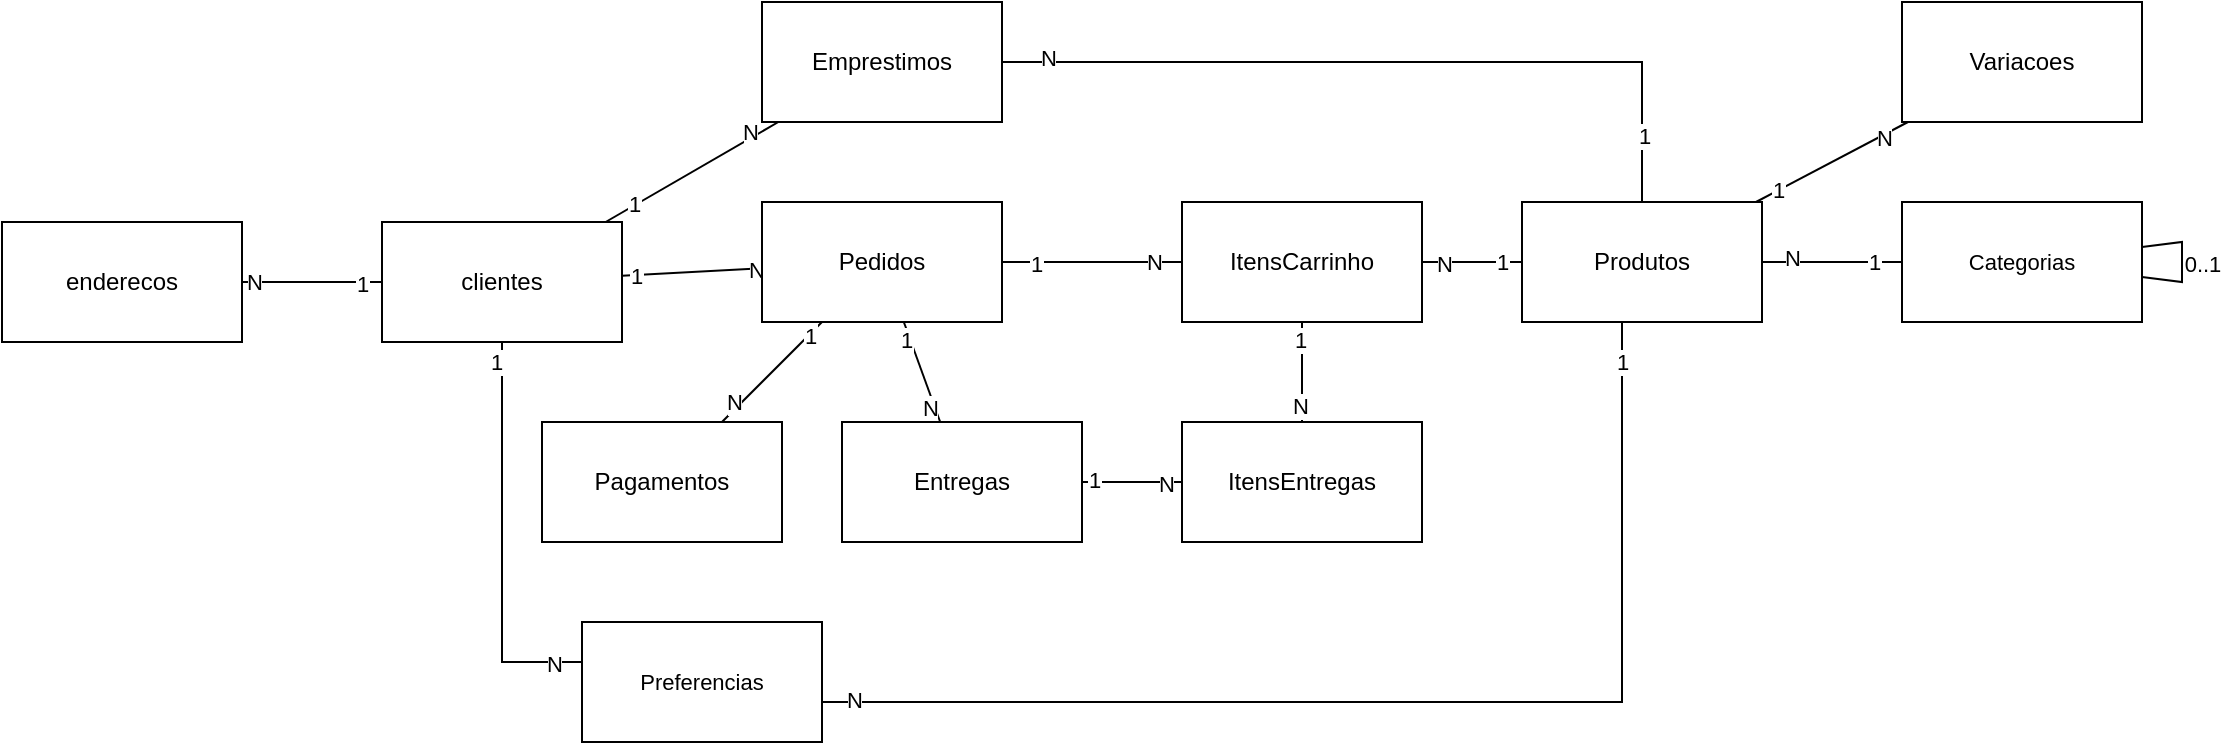 <mxfile version="26.0.16" pages="4">
  <diagram name="ER" id="tgXReM9qjMq8F4b0HPpK">
    <mxGraphModel dx="1786" dy="786" grid="1" gridSize="10" guides="1" tooltips="1" connect="1" arrows="1" fold="1" page="1" pageScale="1" pageWidth="850" pageHeight="1100" math="0" shadow="0">
      <root>
        <mxCell id="0" />
        <mxCell id="1" parent="0" />
        <mxCell id="dZjcGIdzRM4uVoysPXAk-7" style="rounded=0;orthogonalLoop=1;jettySize=auto;html=1;endArrow=none;endFill=0;" parent="1" source="0e0xX6pI_1qMXbznLhxW-1" target="dZjcGIdzRM4uVoysPXAk-2" edge="1">
          <mxGeometry relative="1" as="geometry" />
        </mxCell>
        <mxCell id="dZjcGIdzRM4uVoysPXAk-12" value="N" style="edgeLabel;html=1;align=center;verticalAlign=middle;resizable=0;points=[];" parent="dZjcGIdzRM4uVoysPXAk-7" vertex="1" connectable="0">
          <mxGeometry x="0.45" y="2" relative="1" as="geometry">
            <mxPoint x="16" y="2" as="offset" />
          </mxGeometry>
        </mxCell>
        <mxCell id="dZjcGIdzRM4uVoysPXAk-13" value="1" style="edgeLabel;html=1;align=center;verticalAlign=middle;resizable=0;points=[];" parent="dZjcGIdzRM4uVoysPXAk-7" vertex="1" connectable="0">
          <mxGeometry x="-0.8" relative="1" as="geometry">
            <mxPoint as="offset" />
          </mxGeometry>
        </mxCell>
        <mxCell id="dZjcGIdzRM4uVoysPXAk-24" style="edgeStyle=none;shape=connector;rounded=0;orthogonalLoop=1;jettySize=auto;html=1;strokeColor=default;align=center;verticalAlign=middle;fontFamily=Helvetica;fontSize=11;fontColor=default;labelBackgroundColor=default;endArrow=none;endFill=0;" parent="1" source="0e0xX6pI_1qMXbznLhxW-1" target="dZjcGIdzRM4uVoysPXAk-22" edge="1">
          <mxGeometry relative="1" as="geometry" />
        </mxCell>
        <mxCell id="dZjcGIdzRM4uVoysPXAk-26" value="N" style="edgeLabel;html=1;align=center;verticalAlign=middle;resizable=0;points=[];fontFamily=Helvetica;fontSize=11;fontColor=default;labelBackgroundColor=default;" parent="dZjcGIdzRM4uVoysPXAk-24" vertex="1" connectable="0">
          <mxGeometry x="0.701" y="3" relative="1" as="geometry">
            <mxPoint as="offset" />
          </mxGeometry>
        </mxCell>
        <mxCell id="dZjcGIdzRM4uVoysPXAk-28" value="1" style="edgeLabel;html=1;align=center;verticalAlign=middle;resizable=0;points=[];fontFamily=Helvetica;fontSize=11;fontColor=default;labelBackgroundColor=default;" parent="dZjcGIdzRM4uVoysPXAk-24" vertex="1" connectable="0">
          <mxGeometry x="-0.665" y="1" relative="1" as="geometry">
            <mxPoint as="offset" />
          </mxGeometry>
        </mxCell>
        <mxCell id="dZjcGIdzRM4uVoysPXAk-32" style="edgeStyle=elbowEdgeStyle;shape=connector;rounded=0;orthogonalLoop=1;jettySize=auto;html=1;strokeColor=default;align=center;verticalAlign=middle;fontFamily=Helvetica;fontSize=11;fontColor=default;labelBackgroundColor=default;endArrow=none;endFill=0;elbow=vertical;" parent="1" source="0e0xX6pI_1qMXbznLhxW-1" target="dZjcGIdzRM4uVoysPXAk-31" edge="1">
          <mxGeometry relative="1" as="geometry">
            <Array as="points">
              <mxPoint x="260" y="360" />
            </Array>
          </mxGeometry>
        </mxCell>
        <mxCell id="dZjcGIdzRM4uVoysPXAk-34" value="N" style="edgeLabel;html=1;align=center;verticalAlign=middle;resizable=0;points=[];fontFamily=Helvetica;fontSize=11;fontColor=default;labelBackgroundColor=default;" parent="dZjcGIdzRM4uVoysPXAk-32" vertex="1" connectable="0">
          <mxGeometry x="0.858" y="-1" relative="1" as="geometry">
            <mxPoint as="offset" />
          </mxGeometry>
        </mxCell>
        <mxCell id="dZjcGIdzRM4uVoysPXAk-35" value="1" style="edgeLabel;html=1;align=center;verticalAlign=middle;resizable=0;points=[];fontFamily=Helvetica;fontSize=11;fontColor=default;labelBackgroundColor=default;" parent="dZjcGIdzRM4uVoysPXAk-32" vertex="1" connectable="0">
          <mxGeometry x="-0.9" y="-3" relative="1" as="geometry">
            <mxPoint as="offset" />
          </mxGeometry>
        </mxCell>
        <mxCell id="dZjcGIdzRM4uVoysPXAk-8" style="rounded=0;orthogonalLoop=1;jettySize=auto;html=1;endArrow=none;endFill=0;" parent="1" source="dZjcGIdzRM4uVoysPXAk-2" target="dZjcGIdzRM4uVoysPXAk-4" edge="1">
          <mxGeometry relative="1" as="geometry" />
        </mxCell>
        <mxCell id="dZjcGIdzRM4uVoysPXAk-14" value="N" style="edgeLabel;html=1;align=center;verticalAlign=middle;resizable=0;points=[];" parent="dZjcGIdzRM4uVoysPXAk-8" vertex="1" connectable="0">
          <mxGeometry x="0.675" relative="1" as="geometry">
            <mxPoint as="offset" />
          </mxGeometry>
        </mxCell>
        <mxCell id="dZjcGIdzRM4uVoysPXAk-15" value="1" style="edgeLabel;html=1;align=center;verticalAlign=middle;resizable=0;points=[];" parent="dZjcGIdzRM4uVoysPXAk-8" vertex="1" connectable="0">
          <mxGeometry x="-0.625" y="-1" relative="1" as="geometry">
            <mxPoint as="offset" />
          </mxGeometry>
        </mxCell>
        <mxCell id="dZjcGIdzRM4uVoysPXAk-10" style="rounded=0;orthogonalLoop=1;jettySize=auto;html=1;endArrow=none;endFill=0;" parent="1" source="dZjcGIdzRM4uVoysPXAk-2" target="dZjcGIdzRM4uVoysPXAk-5" edge="1">
          <mxGeometry relative="1" as="geometry" />
        </mxCell>
        <mxCell id="dZjcGIdzRM4uVoysPXAk-18" value="1" style="edgeLabel;html=1;align=center;verticalAlign=middle;resizable=0;points=[];" parent="dZjcGIdzRM4uVoysPXAk-10" vertex="1" connectable="0">
          <mxGeometry x="-0.651" y="-3" relative="1" as="geometry">
            <mxPoint y="-1" as="offset" />
          </mxGeometry>
        </mxCell>
        <mxCell id="dZjcGIdzRM4uVoysPXAk-19" value="N" style="edgeLabel;html=1;align=center;verticalAlign=middle;resizable=0;points=[];" parent="dZjcGIdzRM4uVoysPXAk-10" vertex="1" connectable="0">
          <mxGeometry x="0.679" y="-2" relative="1" as="geometry">
            <mxPoint as="offset" />
          </mxGeometry>
        </mxCell>
        <mxCell id="dZjcGIdzRM4uVoysPXAk-11" style="rounded=0;orthogonalLoop=1;jettySize=auto;html=1;endArrow=none;endFill=0;" parent="1" source="dZjcGIdzRM4uVoysPXAk-2" target="dZjcGIdzRM4uVoysPXAk-6" edge="1">
          <mxGeometry relative="1" as="geometry" />
        </mxCell>
        <mxCell id="dZjcGIdzRM4uVoysPXAk-20" value="N" style="edgeLabel;html=1;align=center;verticalAlign=middle;resizable=0;points=[];" parent="dZjcGIdzRM4uVoysPXAk-11" vertex="1" connectable="0">
          <mxGeometry x="0.672" y="-3" relative="1" as="geometry">
            <mxPoint as="offset" />
          </mxGeometry>
        </mxCell>
        <mxCell id="dZjcGIdzRM4uVoysPXAk-21" value="1" style="edgeLabel;html=1;align=center;verticalAlign=middle;resizable=0;points=[];" parent="dZjcGIdzRM4uVoysPXAk-11" vertex="1" connectable="0">
          <mxGeometry x="-0.737" relative="1" as="geometry">
            <mxPoint as="offset" />
          </mxGeometry>
        </mxCell>
        <mxCell id="dZjcGIdzRM4uVoysPXAk-2" value="Pedidos" style="whiteSpace=wrap;html=1;" parent="1" vertex="1">
          <mxGeometry x="290" y="130" width="120" height="60" as="geometry" />
        </mxCell>
        <mxCell id="dZjcGIdzRM4uVoysPXAk-33" style="edgeStyle=orthogonalEdgeStyle;shape=connector;rounded=0;orthogonalLoop=1;jettySize=auto;html=1;strokeColor=default;align=center;verticalAlign=middle;fontFamily=Helvetica;fontSize=11;fontColor=default;labelBackgroundColor=default;endArrow=none;endFill=0;entryX=1;entryY=0.5;entryDx=0;entryDy=0;" parent="1" source="dZjcGIdzRM4uVoysPXAk-3" target="dZjcGIdzRM4uVoysPXAk-31" edge="1">
          <mxGeometry relative="1" as="geometry">
            <Array as="points">
              <mxPoint x="720" y="380" />
            </Array>
          </mxGeometry>
        </mxCell>
        <mxCell id="dZjcGIdzRM4uVoysPXAk-36" value="N" style="edgeLabel;html=1;align=center;verticalAlign=middle;resizable=0;points=[];fontFamily=Helvetica;fontSize=11;fontColor=default;labelBackgroundColor=default;" parent="dZjcGIdzRM4uVoysPXAk-33" vertex="1" connectable="0">
          <mxGeometry x="0.913" y="-1" relative="1" as="geometry">
            <mxPoint as="offset" />
          </mxGeometry>
        </mxCell>
        <mxCell id="dZjcGIdzRM4uVoysPXAk-37" value="1" style="edgeLabel;html=1;align=center;verticalAlign=middle;resizable=0;points=[];fontFamily=Helvetica;fontSize=11;fontColor=default;labelBackgroundColor=default;" parent="dZjcGIdzRM4uVoysPXAk-33" vertex="1" connectable="0">
          <mxGeometry x="-0.95" relative="1" as="geometry">
            <mxPoint y="5" as="offset" />
          </mxGeometry>
        </mxCell>
        <mxCell id="dZjcGIdzRM4uVoysPXAk-39" style="edgeStyle=orthogonalEdgeStyle;shape=connector;rounded=0;orthogonalLoop=1;jettySize=auto;html=1;strokeColor=default;align=center;verticalAlign=middle;fontFamily=Helvetica;fontSize=11;fontColor=default;labelBackgroundColor=default;endArrow=none;endFill=0;" parent="1" source="dZjcGIdzRM4uVoysPXAk-3" target="dZjcGIdzRM4uVoysPXAk-38" edge="1">
          <mxGeometry relative="1" as="geometry" />
        </mxCell>
        <mxCell id="KmutPT4fIWKHrQQt0akQ-3" value="N" style="edgeLabel;html=1;align=center;verticalAlign=middle;resizable=0;points=[];" parent="dZjcGIdzRM4uVoysPXAk-39" vertex="1" connectable="0">
          <mxGeometry x="-0.591" y="2" relative="1" as="geometry">
            <mxPoint as="offset" />
          </mxGeometry>
        </mxCell>
        <mxCell id="KmutPT4fIWKHrQQt0akQ-4" value="1" style="edgeLabel;html=1;align=center;verticalAlign=middle;resizable=0;points=[];" parent="dZjcGIdzRM4uVoysPXAk-39" vertex="1" connectable="0">
          <mxGeometry x="0.629" y="-3" relative="1" as="geometry">
            <mxPoint x="-1" y="-3" as="offset" />
          </mxGeometry>
        </mxCell>
        <mxCell id="T-rnHNHH8opo-34LxLw8-4" style="edgeStyle=none;shape=connector;rounded=0;orthogonalLoop=1;jettySize=auto;html=1;strokeColor=default;align=center;verticalAlign=middle;fontFamily=Helvetica;fontSize=11;fontColor=default;labelBackgroundColor=default;startFill=0;endArrow=none;" parent="1" source="dZjcGIdzRM4uVoysPXAk-3" target="T-rnHNHH8opo-34LxLw8-1" edge="1">
          <mxGeometry relative="1" as="geometry" />
        </mxCell>
        <mxCell id="T-rnHNHH8opo-34LxLw8-5" value="N" style="edgeLabel;html=1;align=center;verticalAlign=middle;resizable=0;points=[];fontFamily=Helvetica;fontSize=11;fontColor=default;labelBackgroundColor=default;" parent="T-rnHNHH8opo-34LxLw8-4" vertex="1" connectable="0">
          <mxGeometry x="0.649" y="-1" relative="1" as="geometry">
            <mxPoint as="offset" />
          </mxGeometry>
        </mxCell>
        <mxCell id="T-rnHNHH8opo-34LxLw8-6" value="1" style="edgeLabel;html=1;align=center;verticalAlign=middle;resizable=0;points=[];fontFamily=Helvetica;fontSize=11;fontColor=default;labelBackgroundColor=default;" parent="T-rnHNHH8opo-34LxLw8-4" vertex="1" connectable="0">
          <mxGeometry x="-0.709" relative="1" as="geometry">
            <mxPoint as="offset" />
          </mxGeometry>
        </mxCell>
        <mxCell id="dZjcGIdzRM4uVoysPXAk-3" value="Produtos" style="whiteSpace=wrap;html=1;" parent="1" vertex="1">
          <mxGeometry x="670" y="130" width="120" height="60" as="geometry" />
        </mxCell>
        <mxCell id="dZjcGIdzRM4uVoysPXAk-9" style="rounded=0;orthogonalLoop=1;jettySize=auto;html=1;endArrow=none;endFill=0;" parent="1" source="dZjcGIdzRM4uVoysPXAk-4" target="dZjcGIdzRM4uVoysPXAk-3" edge="1">
          <mxGeometry relative="1" as="geometry" />
        </mxCell>
        <mxCell id="dZjcGIdzRM4uVoysPXAk-16" value="N" style="edgeLabel;html=1;align=center;verticalAlign=middle;resizable=0;points=[];" parent="dZjcGIdzRM4uVoysPXAk-9" vertex="1" connectable="0">
          <mxGeometry x="-0.567" y="-1" relative="1" as="geometry">
            <mxPoint as="offset" />
          </mxGeometry>
        </mxCell>
        <mxCell id="dZjcGIdzRM4uVoysPXAk-17" value="1" style="edgeLabel;html=1;align=center;verticalAlign=middle;resizable=0;points=[];" parent="dZjcGIdzRM4uVoysPXAk-9" vertex="1" connectable="0">
          <mxGeometry x="0.6" relative="1" as="geometry">
            <mxPoint as="offset" />
          </mxGeometry>
        </mxCell>
        <mxCell id="dZjcGIdzRM4uVoysPXAk-4" value="ItensCarrinho" style="whiteSpace=wrap;html=1;" parent="1" vertex="1">
          <mxGeometry x="500" y="130" width="120" height="60" as="geometry" />
        </mxCell>
        <mxCell id="-wR-lB5G5TEZ7NKpQLk3-1" style="edgeStyle=none;shape=connector;rounded=0;orthogonalLoop=1;jettySize=auto;html=1;strokeColor=default;align=center;verticalAlign=middle;fontFamily=Helvetica;fontSize=11;fontColor=default;labelBackgroundColor=default;startFill=0;endArrow=none;" parent="1" source="dZjcGIdzRM4uVoysPXAk-5" target="KmutPT4fIWKHrQQt0akQ-121" edge="1">
          <mxGeometry relative="1" as="geometry" />
        </mxCell>
        <mxCell id="-wR-lB5G5TEZ7NKpQLk3-3" value="N" style="edgeLabel;html=1;align=center;verticalAlign=middle;resizable=0;points=[];fontFamily=Helvetica;fontSize=11;fontColor=default;labelBackgroundColor=default;" parent="-wR-lB5G5TEZ7NKpQLk3-1" vertex="1" connectable="0">
          <mxGeometry x="0.683" y="-1" relative="1" as="geometry">
            <mxPoint as="offset" />
          </mxGeometry>
        </mxCell>
        <mxCell id="-wR-lB5G5TEZ7NKpQLk3-4" value="1" style="edgeLabel;html=1;align=center;verticalAlign=middle;resizable=0;points=[];fontFamily=Helvetica;fontSize=11;fontColor=default;labelBackgroundColor=default;" parent="-wR-lB5G5TEZ7NKpQLk3-1" vertex="1" connectable="0">
          <mxGeometry x="-0.766" y="1" relative="1" as="geometry">
            <mxPoint as="offset" />
          </mxGeometry>
        </mxCell>
        <mxCell id="dZjcGIdzRM4uVoysPXAk-5" value="Entregas" style="whiteSpace=wrap;html=1;" parent="1" vertex="1">
          <mxGeometry x="330" y="240" width="120" height="60" as="geometry" />
        </mxCell>
        <mxCell id="dZjcGIdzRM4uVoysPXAk-6" value="Pagamentos" style="whiteSpace=wrap;html=1;" parent="1" vertex="1">
          <mxGeometry x="180" y="240" width="120" height="60" as="geometry" />
        </mxCell>
        <mxCell id="dZjcGIdzRM4uVoysPXAk-25" style="edgeStyle=orthogonalEdgeStyle;shape=connector;rounded=0;orthogonalLoop=1;jettySize=auto;html=1;strokeColor=default;align=center;verticalAlign=middle;fontFamily=Helvetica;fontSize=11;fontColor=default;labelBackgroundColor=default;endArrow=none;endFill=0;" parent="1" source="dZjcGIdzRM4uVoysPXAk-22" target="dZjcGIdzRM4uVoysPXAk-3" edge="1">
          <mxGeometry relative="1" as="geometry" />
        </mxCell>
        <mxCell id="dZjcGIdzRM4uVoysPXAk-27" value="N" style="edgeLabel;html=1;align=center;verticalAlign=middle;resizable=0;points=[];fontFamily=Helvetica;fontSize=11;fontColor=default;labelBackgroundColor=default;" parent="dZjcGIdzRM4uVoysPXAk-25" vertex="1" connectable="0">
          <mxGeometry x="-0.881" y="2" relative="1" as="geometry">
            <mxPoint as="offset" />
          </mxGeometry>
        </mxCell>
        <mxCell id="dZjcGIdzRM4uVoysPXAk-29" value="1" style="edgeLabel;html=1;align=center;verticalAlign=middle;resizable=0;points=[];fontFamily=Helvetica;fontSize=11;fontColor=default;labelBackgroundColor=default;" parent="dZjcGIdzRM4uVoysPXAk-25" vertex="1" connectable="0">
          <mxGeometry x="0.829" y="1" relative="1" as="geometry">
            <mxPoint as="offset" />
          </mxGeometry>
        </mxCell>
        <mxCell id="dZjcGIdzRM4uVoysPXAk-22" value="Emprestimos" style="whiteSpace=wrap;html=1;" parent="1" vertex="1">
          <mxGeometry x="290" y="30" width="120" height="60" as="geometry" />
        </mxCell>
        <mxCell id="dZjcGIdzRM4uVoysPXAk-31" value="&lt;span style=&quot;text-align: left;&quot;&gt;Preferencias&lt;/span&gt;" style="whiteSpace=wrap;html=1;fontFamily=Helvetica;fontSize=11;fontColor=default;labelBackgroundColor=default;" parent="1" vertex="1">
          <mxGeometry x="200" y="340" width="120" height="60" as="geometry" />
        </mxCell>
        <mxCell id="dZjcGIdzRM4uVoysPXAk-38" value="Categorias" style="whiteSpace=wrap;html=1;fontFamily=Helvetica;fontSize=11;fontColor=default;labelBackgroundColor=default;" parent="1" vertex="1">
          <mxGeometry x="860" y="130" width="120" height="60" as="geometry" />
        </mxCell>
        <mxCell id="KmutPT4fIWKHrQQt0akQ-58" style="rounded=0;orthogonalLoop=1;jettySize=auto;html=1;endArrow=none;startFill=0;elbow=vertical;" parent="1" source="0e0xX6pI_1qMXbznLhxW-2" target="0e0xX6pI_1qMXbznLhxW-1" edge="1">
          <mxGeometry relative="1" as="geometry" />
        </mxCell>
        <mxCell id="KmutPT4fIWKHrQQt0akQ-59" value="1" style="edgeLabel;html=1;align=center;verticalAlign=middle;resizable=0;points=[];" parent="KmutPT4fIWKHrQQt0akQ-58" vertex="1" connectable="0">
          <mxGeometry x="0.705" y="-1" relative="1" as="geometry">
            <mxPoint as="offset" />
          </mxGeometry>
        </mxCell>
        <mxCell id="KmutPT4fIWKHrQQt0akQ-60" value="N" style="edgeLabel;html=1;align=center;verticalAlign=middle;resizable=0;points=[];" parent="KmutPT4fIWKHrQQt0akQ-58" vertex="1" connectable="0">
          <mxGeometry x="-0.83" relative="1" as="geometry">
            <mxPoint as="offset" />
          </mxGeometry>
        </mxCell>
        <mxCell id="-wR-lB5G5TEZ7NKpQLk3-2" style="edgeStyle=none;shape=connector;rounded=0;orthogonalLoop=1;jettySize=auto;html=1;strokeColor=default;align=center;verticalAlign=middle;fontFamily=Helvetica;fontSize=11;fontColor=default;labelBackgroundColor=default;startFill=0;endArrow=none;" parent="1" source="KmutPT4fIWKHrQQt0akQ-121" target="dZjcGIdzRM4uVoysPXAk-4" edge="1">
          <mxGeometry relative="1" as="geometry" />
        </mxCell>
        <mxCell id="-wR-lB5G5TEZ7NKpQLk3-5" value="N" style="edgeLabel;html=1;align=center;verticalAlign=middle;resizable=0;points=[];fontFamily=Helvetica;fontSize=11;fontColor=default;labelBackgroundColor=default;" parent="-wR-lB5G5TEZ7NKpQLk3-2" vertex="1" connectable="0">
          <mxGeometry x="-0.659" y="1" relative="1" as="geometry">
            <mxPoint as="offset" />
          </mxGeometry>
        </mxCell>
        <mxCell id="-wR-lB5G5TEZ7NKpQLk3-6" value="1" style="edgeLabel;html=1;align=center;verticalAlign=middle;resizable=0;points=[];fontFamily=Helvetica;fontSize=11;fontColor=default;labelBackgroundColor=default;" parent="-wR-lB5G5TEZ7NKpQLk3-2" vertex="1" connectable="0">
          <mxGeometry x="0.633" y="1" relative="1" as="geometry">
            <mxPoint as="offset" />
          </mxGeometry>
        </mxCell>
        <mxCell id="KmutPT4fIWKHrQQt0akQ-121" value="ItensEntregas" style="whiteSpace=wrap;html=1;" parent="1" vertex="1">
          <mxGeometry x="500" y="240" width="120" height="60" as="geometry" />
        </mxCell>
        <mxCell id="0e0xX6pI_1qMXbznLhxW-1" value="clientes" style="whiteSpace=wrap;html=1;" parent="1" vertex="1">
          <mxGeometry x="100" y="140" width="120" height="60" as="geometry" />
        </mxCell>
        <mxCell id="0e0xX6pI_1qMXbznLhxW-2" value="enderecos" style="whiteSpace=wrap;html=1;" parent="1" vertex="1">
          <mxGeometry x="-90" y="140" width="120" height="60" as="geometry" />
        </mxCell>
        <mxCell id="0Y1_wlEl9w_gx0XQUhH0-1" style="edgeStyle=none;shape=connector;rounded=0;orthogonalLoop=1;jettySize=auto;html=1;strokeColor=default;align=center;verticalAlign=middle;fontFamily=Helvetica;fontSize=11;fontColor=default;labelBackgroundColor=default;startFill=0;endArrow=none;" parent="1" source="dZjcGIdzRM4uVoysPXAk-38" target="dZjcGIdzRM4uVoysPXAk-38" edge="1">
          <mxGeometry relative="1" as="geometry" />
        </mxCell>
        <mxCell id="0Y1_wlEl9w_gx0XQUhH0-2" value="0..1" style="edgeLabel;html=1;align=center;verticalAlign=middle;resizable=0;points=[];fontFamily=Helvetica;fontSize=11;fontColor=default;labelBackgroundColor=default;" parent="0Y1_wlEl9w_gx0XQUhH0-1" vertex="1" connectable="0">
          <mxGeometry x="-0.67" relative="1" as="geometry">
            <mxPoint x="20" y="9" as="offset" />
          </mxGeometry>
        </mxCell>
        <mxCell id="T-rnHNHH8opo-34LxLw8-1" value="Variacoes" style="whiteSpace=wrap;html=1;" parent="1" vertex="1">
          <mxGeometry x="860" y="30" width="120" height="60" as="geometry" />
        </mxCell>
      </root>
    </mxGraphModel>
  </diagram>
  <diagram id="nEYTBnkHXvVwKsQAJiFa" name="ER">
    <mxGraphModel dx="936" dy="786" grid="1" gridSize="10" guides="1" tooltips="1" connect="1" arrows="1" fold="1" page="1" pageScale="1" pageWidth="850" pageHeight="1100" math="0" shadow="0">
      <root>
        <mxCell id="0" />
        <mxCell id="1" parent="0" />
        <mxCell id="XvtnKLCf5Yb0MHIgpZvF-48" style="rounded=0;orthogonalLoop=1;jettySize=auto;html=1;endArrow=none;startFill=0;" parent="1" source="MG2-vUgLtMVM9WynKwkf-1" target="MG2-vUgLtMVM9WynKwkf-52" edge="1">
          <mxGeometry relative="1" as="geometry" />
        </mxCell>
        <mxCell id="MG2-vUgLtMVM9WynKwkf-1" value="Pedidos" style="shape=table;startSize=30;container=1;collapsible=1;childLayout=tableLayout;fixedRows=1;rowLines=0;fontStyle=1;align=center;resizeLast=1;html=1;" parent="1" vertex="1">
          <mxGeometry x="290" y="360" width="180" height="240" as="geometry">
            <mxRectangle x="350" y="510" width="100" height="30" as="alternateBounds" />
          </mxGeometry>
        </mxCell>
        <mxCell id="MG2-vUgLtMVM9WynKwkf-2" value="" style="shape=tableRow;horizontal=0;startSize=0;swimlaneHead=0;swimlaneBody=0;fillColor=none;collapsible=0;dropTarget=0;points=[[0,0.5],[1,0.5]];portConstraint=eastwest;top=0;left=0;right=0;bottom=1;" parent="MG2-vUgLtMVM9WynKwkf-1" vertex="1">
          <mxGeometry y="30" width="180" height="30" as="geometry" />
        </mxCell>
        <mxCell id="MG2-vUgLtMVM9WynKwkf-3" value="PK" style="shape=partialRectangle;connectable=0;fillColor=none;top=0;left=0;bottom=0;right=0;fontStyle=1;overflow=hidden;whiteSpace=wrap;html=1;" parent="MG2-vUgLtMVM9WynKwkf-2" vertex="1">
          <mxGeometry width="30" height="30" as="geometry">
            <mxRectangle width="30" height="30" as="alternateBounds" />
          </mxGeometry>
        </mxCell>
        <mxCell id="MG2-vUgLtMVM9WynKwkf-4" value="id" style="shape=partialRectangle;connectable=0;fillColor=none;top=0;left=0;bottom=0;right=0;align=left;spacingLeft=6;fontStyle=5;overflow=hidden;whiteSpace=wrap;html=1;" parent="MG2-vUgLtMVM9WynKwkf-2" vertex="1">
          <mxGeometry x="30" width="150" height="30" as="geometry">
            <mxRectangle width="150" height="30" as="alternateBounds" />
          </mxGeometry>
        </mxCell>
        <mxCell id="MG2-vUgLtMVM9WynKwkf-5" style="shape=tableRow;horizontal=0;startSize=0;swimlaneHead=0;swimlaneBody=0;fillColor=none;collapsible=0;dropTarget=0;points=[[0,0.5],[1,0.5]];portConstraint=eastwest;top=0;left=0;right=0;bottom=1;" parent="MG2-vUgLtMVM9WynKwkf-1" vertex="1">
          <mxGeometry y="60" width="180" height="30" as="geometry" />
        </mxCell>
        <mxCell id="MG2-vUgLtMVM9WynKwkf-6" value="FK" style="shape=partialRectangle;connectable=0;fillColor=none;top=0;left=0;bottom=0;right=0;fontStyle=1;overflow=hidden;whiteSpace=wrap;html=1;" parent="MG2-vUgLtMVM9WynKwkf-5" vertex="1">
          <mxGeometry width="30" height="30" as="geometry">
            <mxRectangle width="30" height="30" as="alternateBounds" />
          </mxGeometry>
        </mxCell>
        <mxCell id="MG2-vUgLtMVM9WynKwkf-7" value="cliente_id" style="shape=partialRectangle;connectable=0;fillColor=none;top=0;left=0;bottom=0;right=0;align=left;spacingLeft=6;fontStyle=5;overflow=hidden;whiteSpace=wrap;html=1;" parent="MG2-vUgLtMVM9WynKwkf-5" vertex="1">
          <mxGeometry x="30" width="150" height="30" as="geometry">
            <mxRectangle width="150" height="30" as="alternateBounds" />
          </mxGeometry>
        </mxCell>
        <mxCell id="MG2-vUgLtMVM9WynKwkf-8" value="" style="shape=tableRow;horizontal=0;startSize=0;swimlaneHead=0;swimlaneBody=0;fillColor=none;collapsible=0;dropTarget=0;points=[[0,0.5],[1,0.5]];portConstraint=eastwest;top=0;left=0;right=0;bottom=0;" parent="MG2-vUgLtMVM9WynKwkf-1" vertex="1">
          <mxGeometry y="90" width="180" height="30" as="geometry" />
        </mxCell>
        <mxCell id="MG2-vUgLtMVM9WynKwkf-9" value="" style="shape=partialRectangle;connectable=0;fillColor=none;top=0;left=0;bottom=0;right=0;editable=1;overflow=hidden;whiteSpace=wrap;html=1;" parent="MG2-vUgLtMVM9WynKwkf-8" vertex="1">
          <mxGeometry width="30" height="30" as="geometry">
            <mxRectangle width="30" height="30" as="alternateBounds" />
          </mxGeometry>
        </mxCell>
        <mxCell id="MG2-vUgLtMVM9WynKwkf-10" value="data_para_entrega" style="shape=partialRectangle;connectable=0;fillColor=none;top=0;left=0;bottom=0;right=0;align=left;spacingLeft=6;overflow=hidden;whiteSpace=wrap;html=1;" parent="MG2-vUgLtMVM9WynKwkf-8" vertex="1">
          <mxGeometry x="30" width="150" height="30" as="geometry">
            <mxRectangle width="150" height="30" as="alternateBounds" />
          </mxGeometry>
        </mxCell>
        <mxCell id="MG2-vUgLtMVM9WynKwkf-11" value="" style="shape=tableRow;horizontal=0;startSize=0;swimlaneHead=0;swimlaneBody=0;fillColor=none;collapsible=0;dropTarget=0;points=[[0,0.5],[1,0.5]];portConstraint=eastwest;top=0;left=0;right=0;bottom=0;" parent="MG2-vUgLtMVM9WynKwkf-1" vertex="1">
          <mxGeometry y="120" width="180" height="30" as="geometry" />
        </mxCell>
        <mxCell id="MG2-vUgLtMVM9WynKwkf-12" value="" style="shape=partialRectangle;connectable=0;fillColor=none;top=0;left=0;bottom=0;right=0;editable=1;overflow=hidden;whiteSpace=wrap;html=1;" parent="MG2-vUgLtMVM9WynKwkf-11" vertex="1">
          <mxGeometry width="30" height="30" as="geometry">
            <mxRectangle width="30" height="30" as="alternateBounds" />
          </mxGeometry>
        </mxCell>
        <mxCell id="MG2-vUgLtMVM9WynKwkf-13" value="data_do_pedido" style="shape=partialRectangle;connectable=0;fillColor=none;top=0;left=0;bottom=0;right=0;align=left;spacingLeft=6;overflow=hidden;whiteSpace=wrap;html=1;" parent="MG2-vUgLtMVM9WynKwkf-11" vertex="1">
          <mxGeometry x="30" width="150" height="30" as="geometry">
            <mxRectangle width="150" height="30" as="alternateBounds" />
          </mxGeometry>
        </mxCell>
        <mxCell id="MG2-vUgLtMVM9WynKwkf-14" style="shape=tableRow;horizontal=0;startSize=0;swimlaneHead=0;swimlaneBody=0;fillColor=none;collapsible=0;dropTarget=0;points=[[0,0.5],[1,0.5]];portConstraint=eastwest;top=0;left=0;right=0;bottom=0;" parent="MG2-vUgLtMVM9WynKwkf-1" vertex="1">
          <mxGeometry y="150" width="180" height="30" as="geometry" />
        </mxCell>
        <mxCell id="MG2-vUgLtMVM9WynKwkf-15" style="shape=partialRectangle;connectable=0;fillColor=none;top=0;left=0;bottom=0;right=0;editable=1;overflow=hidden;whiteSpace=wrap;html=1;" parent="MG2-vUgLtMVM9WynKwkf-14" vertex="1">
          <mxGeometry width="30" height="30" as="geometry">
            <mxRectangle width="30" height="30" as="alternateBounds" />
          </mxGeometry>
        </mxCell>
        <mxCell id="MG2-vUgLtMVM9WynKwkf-16" value="troco_para" style="shape=partialRectangle;connectable=0;fillColor=none;top=0;left=0;bottom=0;right=0;align=left;spacingLeft=6;overflow=hidden;whiteSpace=wrap;html=1;" parent="MG2-vUgLtMVM9WynKwkf-14" vertex="1">
          <mxGeometry x="30" width="150" height="30" as="geometry">
            <mxRectangle width="150" height="30" as="alternateBounds" />
          </mxGeometry>
        </mxCell>
        <mxCell id="MG2-vUgLtMVM9WynKwkf-17" style="shape=tableRow;horizontal=0;startSize=0;swimlaneHead=0;swimlaneBody=0;fillColor=none;collapsible=0;dropTarget=0;points=[[0,0.5],[1,0.5]];portConstraint=eastwest;top=0;left=0;right=0;bottom=0;" parent="MG2-vUgLtMVM9WynKwkf-1" vertex="1">
          <mxGeometry y="180" width="180" height="30" as="geometry" />
        </mxCell>
        <mxCell id="MG2-vUgLtMVM9WynKwkf-18" style="shape=partialRectangle;connectable=0;fillColor=none;top=0;left=0;bottom=0;right=0;editable=1;overflow=hidden;whiteSpace=wrap;html=1;" parent="MG2-vUgLtMVM9WynKwkf-17" vertex="1">
          <mxGeometry width="30" height="30" as="geometry">
            <mxRectangle width="30" height="30" as="alternateBounds" />
          </mxGeometry>
        </mxCell>
        <mxCell id="MG2-vUgLtMVM9WynKwkf-19" value="status" style="shape=partialRectangle;connectable=0;fillColor=none;top=0;left=0;bottom=0;right=0;align=left;spacingLeft=6;overflow=hidden;whiteSpace=wrap;html=1;" parent="MG2-vUgLtMVM9WynKwkf-17" vertex="1">
          <mxGeometry x="30" width="150" height="30" as="geometry">
            <mxRectangle width="150" height="30" as="alternateBounds" />
          </mxGeometry>
        </mxCell>
        <mxCell id="hT6z0XNv5qFdKFpoAibx-7" style="shape=tableRow;horizontal=0;startSize=0;swimlaneHead=0;swimlaneBody=0;fillColor=none;collapsible=0;dropTarget=0;points=[[0,0.5],[1,0.5]];portConstraint=eastwest;top=0;left=0;right=0;bottom=0;" parent="MG2-vUgLtMVM9WynKwkf-1" vertex="1">
          <mxGeometry y="210" width="180" height="30" as="geometry" />
        </mxCell>
        <mxCell id="hT6z0XNv5qFdKFpoAibx-8" style="shape=partialRectangle;connectable=0;fillColor=none;top=0;left=0;bottom=0;right=0;editable=1;overflow=hidden;whiteSpace=wrap;html=1;" parent="hT6z0XNv5qFdKFpoAibx-7" vertex="1">
          <mxGeometry width="30" height="30" as="geometry">
            <mxRectangle width="30" height="30" as="alternateBounds" />
          </mxGeometry>
        </mxCell>
        <mxCell id="hT6z0XNv5qFdKFpoAibx-9" value="total_pagar" style="shape=partialRectangle;connectable=0;fillColor=none;top=0;left=0;bottom=0;right=0;align=left;spacingLeft=6;overflow=hidden;whiteSpace=wrap;html=1;" parent="hT6z0XNv5qFdKFpoAibx-7" vertex="1">
          <mxGeometry x="30" width="150" height="30" as="geometry">
            <mxRectangle width="150" height="30" as="alternateBounds" />
          </mxGeometry>
        </mxCell>
        <mxCell id="XvtnKLCf5Yb0MHIgpZvF-41" style="rounded=0;orthogonalLoop=1;jettySize=auto;html=1;endArrow=none;startFill=0;" parent="1" source="MG2-vUgLtMVM9WynKwkf-20" target="MG2-vUgLtMVM9WynKwkf-1" edge="1">
          <mxGeometry relative="1" as="geometry" />
        </mxCell>
        <mxCell id="MG2-vUgLtMVM9WynKwkf-20" value="Entregas" style="shape=table;startSize=30;container=1;collapsible=1;childLayout=tableLayout;fixedRows=1;rowLines=0;fontStyle=1;align=center;resizeLast=1;html=1;" parent="1" vertex="1">
          <mxGeometry x="290" y="700" width="180" height="210" as="geometry">
            <mxRectangle x="350" y="510" width="100" height="30" as="alternateBounds" />
          </mxGeometry>
        </mxCell>
        <mxCell id="MG2-vUgLtMVM9WynKwkf-21" value="" style="shape=tableRow;horizontal=0;startSize=0;swimlaneHead=0;swimlaneBody=0;fillColor=none;collapsible=0;dropTarget=0;points=[[0,0.5],[1,0.5]];portConstraint=eastwest;top=0;left=0;right=0;bottom=1;" parent="MG2-vUgLtMVM9WynKwkf-20" vertex="1">
          <mxGeometry y="30" width="180" height="30" as="geometry" />
        </mxCell>
        <mxCell id="MG2-vUgLtMVM9WynKwkf-22" value="PK" style="shape=partialRectangle;connectable=0;fillColor=none;top=0;left=0;bottom=0;right=0;fontStyle=1;overflow=hidden;whiteSpace=wrap;html=1;" parent="MG2-vUgLtMVM9WynKwkf-21" vertex="1">
          <mxGeometry width="30" height="30" as="geometry">
            <mxRectangle width="30" height="30" as="alternateBounds" />
          </mxGeometry>
        </mxCell>
        <mxCell id="MG2-vUgLtMVM9WynKwkf-23" value="id" style="shape=partialRectangle;connectable=0;fillColor=none;top=0;left=0;bottom=0;right=0;align=left;spacingLeft=6;fontStyle=5;overflow=hidden;whiteSpace=wrap;html=1;" parent="MG2-vUgLtMVM9WynKwkf-21" vertex="1">
          <mxGeometry x="30" width="150" height="30" as="geometry">
            <mxRectangle width="150" height="30" as="alternateBounds" />
          </mxGeometry>
        </mxCell>
        <mxCell id="MG2-vUgLtMVM9WynKwkf-24" style="shape=tableRow;horizontal=0;startSize=0;swimlaneHead=0;swimlaneBody=0;fillColor=none;collapsible=0;dropTarget=0;points=[[0,0.5],[1,0.5]];portConstraint=eastwest;top=0;left=0;right=0;bottom=1;" parent="MG2-vUgLtMVM9WynKwkf-20" vertex="1">
          <mxGeometry y="60" width="180" height="30" as="geometry" />
        </mxCell>
        <mxCell id="MG2-vUgLtMVM9WynKwkf-25" value="FK" style="shape=partialRectangle;connectable=0;fillColor=none;top=0;left=0;bottom=0;right=0;fontStyle=1;overflow=hidden;whiteSpace=wrap;html=1;" parent="MG2-vUgLtMVM9WynKwkf-24" vertex="1">
          <mxGeometry width="30" height="30" as="geometry">
            <mxRectangle width="30" height="30" as="alternateBounds" />
          </mxGeometry>
        </mxCell>
        <mxCell id="MG2-vUgLtMVM9WynKwkf-26" value="pedido_id" style="shape=partialRectangle;connectable=0;fillColor=none;top=0;left=0;bottom=0;right=0;align=left;spacingLeft=6;fontStyle=5;overflow=hidden;whiteSpace=wrap;html=1;" parent="MG2-vUgLtMVM9WynKwkf-24" vertex="1">
          <mxGeometry x="30" width="150" height="30" as="geometry">
            <mxRectangle width="150" height="30" as="alternateBounds" />
          </mxGeometry>
        </mxCell>
        <mxCell id="MG2-vUgLtMVM9WynKwkf-27" value="" style="shape=tableRow;horizontal=0;startSize=0;swimlaneHead=0;swimlaneBody=0;fillColor=none;collapsible=0;dropTarget=0;points=[[0,0.5],[1,0.5]];portConstraint=eastwest;top=0;left=0;right=0;bottom=0;" parent="MG2-vUgLtMVM9WynKwkf-20" vertex="1">
          <mxGeometry y="90" width="180" height="30" as="geometry" />
        </mxCell>
        <mxCell id="MG2-vUgLtMVM9WynKwkf-28" value="" style="shape=partialRectangle;connectable=0;fillColor=none;top=0;left=0;bottom=0;right=0;editable=1;overflow=hidden;whiteSpace=wrap;html=1;" parent="MG2-vUgLtMVM9WynKwkf-27" vertex="1">
          <mxGeometry width="30" height="30" as="geometry">
            <mxRectangle width="30" height="30" as="alternateBounds" />
          </mxGeometry>
        </mxCell>
        <mxCell id="MG2-vUgLtMVM9WynKwkf-29" value="data" style="shape=partialRectangle;connectable=0;fillColor=none;top=0;left=0;bottom=0;right=0;align=left;spacingLeft=6;overflow=hidden;whiteSpace=wrap;html=1;" parent="MG2-vUgLtMVM9WynKwkf-27" vertex="1">
          <mxGeometry x="30" width="150" height="30" as="geometry">
            <mxRectangle width="150" height="30" as="alternateBounds" />
          </mxGeometry>
        </mxCell>
        <mxCell id="MG2-vUgLtMVM9WynKwkf-30" value="" style="shape=tableRow;horizontal=0;startSize=0;swimlaneHead=0;swimlaneBody=0;fillColor=none;collapsible=0;dropTarget=0;points=[[0,0.5],[1,0.5]];portConstraint=eastwest;top=0;left=0;right=0;bottom=0;" parent="MG2-vUgLtMVM9WynKwkf-20" vertex="1">
          <mxGeometry y="120" width="180" height="30" as="geometry" />
        </mxCell>
        <mxCell id="MG2-vUgLtMVM9WynKwkf-31" value="" style="shape=partialRectangle;connectable=0;fillColor=none;top=0;left=0;bottom=0;right=0;editable=1;overflow=hidden;whiteSpace=wrap;html=1;" parent="MG2-vUgLtMVM9WynKwkf-30" vertex="1">
          <mxGeometry width="30" height="30" as="geometry">
            <mxRectangle width="30" height="30" as="alternateBounds" />
          </mxGeometry>
        </mxCell>
        <mxCell id="MG2-vUgLtMVM9WynKwkf-32" value="tipo_entregador" style="shape=partialRectangle;connectable=0;fillColor=none;top=0;left=0;bottom=0;right=0;align=left;spacingLeft=6;overflow=hidden;whiteSpace=wrap;html=1;" parent="MG2-vUgLtMVM9WynKwkf-30" vertex="1">
          <mxGeometry x="30" width="150" height="30" as="geometry">
            <mxRectangle width="150" height="30" as="alternateBounds" />
          </mxGeometry>
        </mxCell>
        <mxCell id="MG2-vUgLtMVM9WynKwkf-33" style="shape=tableRow;horizontal=0;startSize=0;swimlaneHead=0;swimlaneBody=0;fillColor=none;collapsible=0;dropTarget=0;points=[[0,0.5],[1,0.5]];portConstraint=eastwest;top=0;left=0;right=0;bottom=0;" parent="MG2-vUgLtMVM9WynKwkf-20" vertex="1">
          <mxGeometry y="150" width="180" height="30" as="geometry" />
        </mxCell>
        <mxCell id="MG2-vUgLtMVM9WynKwkf-34" style="shape=partialRectangle;connectable=0;fillColor=none;top=0;left=0;bottom=0;right=0;editable=1;overflow=hidden;whiteSpace=wrap;html=1;" parent="MG2-vUgLtMVM9WynKwkf-33" vertex="1">
          <mxGeometry width="30" height="30" as="geometry">
            <mxRectangle width="30" height="30" as="alternateBounds" />
          </mxGeometry>
        </mxCell>
        <mxCell id="MG2-vUgLtMVM9WynKwkf-35" value="troco_para" style="shape=partialRectangle;connectable=0;fillColor=none;top=0;left=0;bottom=0;right=0;align=left;spacingLeft=6;overflow=hidden;whiteSpace=wrap;html=1;" parent="MG2-vUgLtMVM9WynKwkf-33" vertex="1">
          <mxGeometry x="30" width="150" height="30" as="geometry">
            <mxRectangle width="150" height="30" as="alternateBounds" />
          </mxGeometry>
        </mxCell>
        <mxCell id="MG2-vUgLtMVM9WynKwkf-36" style="shape=tableRow;horizontal=0;startSize=0;swimlaneHead=0;swimlaneBody=0;fillColor=none;collapsible=0;dropTarget=0;points=[[0,0.5],[1,0.5]];portConstraint=eastwest;top=0;left=0;right=0;bottom=0;" parent="MG2-vUgLtMVM9WynKwkf-20" vertex="1">
          <mxGeometry y="180" width="180" height="30" as="geometry" />
        </mxCell>
        <mxCell id="MG2-vUgLtMVM9WynKwkf-37" style="shape=partialRectangle;connectable=0;fillColor=none;top=0;left=0;bottom=0;right=0;editable=1;overflow=hidden;whiteSpace=wrap;html=1;" parent="MG2-vUgLtMVM9WynKwkf-36" vertex="1">
          <mxGeometry width="30" height="30" as="geometry">
            <mxRectangle width="30" height="30" as="alternateBounds" />
          </mxGeometry>
        </mxCell>
        <mxCell id="MG2-vUgLtMVM9WynKwkf-38" value="status" style="shape=partialRectangle;connectable=0;fillColor=none;top=0;left=0;bottom=0;right=0;align=left;spacingLeft=6;overflow=hidden;whiteSpace=wrap;html=1;" parent="MG2-vUgLtMVM9WynKwkf-36" vertex="1">
          <mxGeometry x="30" width="150" height="30" as="geometry">
            <mxRectangle width="150" height="30" as="alternateBounds" />
          </mxGeometry>
        </mxCell>
        <mxCell id="XvtnKLCf5Yb0MHIgpZvF-43" style="rounded=0;orthogonalLoop=1;jettySize=auto;html=1;endArrow=none;startFill=0;" parent="1" source="MG2-vUgLtMVM9WynKwkf-39" target="MG2-vUgLtMVM9WynKwkf-20" edge="1">
          <mxGeometry relative="1" as="geometry" />
        </mxCell>
        <mxCell id="XvtnKLCf5Yb0MHIgpZvF-44" style="rounded=0;orthogonalLoop=1;jettySize=auto;html=1;endArrow=none;startFill=0;" parent="1" source="MG2-vUgLtMVM9WynKwkf-39" target="MG2-vUgLtMVM9WynKwkf-52" edge="1">
          <mxGeometry relative="1" as="geometry" />
        </mxCell>
        <mxCell id="MG2-vUgLtMVM9WynKwkf-39" value="ItensEntrega" style="shape=table;startSize=30;container=1;collapsible=1;childLayout=tableLayout;fixedRows=1;rowLines=0;fontStyle=1;align=center;resizeLast=1;html=1;" parent="1" vertex="1">
          <mxGeometry x="570" y="730" width="180" height="150" as="geometry">
            <mxRectangle x="350" y="510" width="100" height="30" as="alternateBounds" />
          </mxGeometry>
        </mxCell>
        <mxCell id="MG2-vUgLtMVM9WynKwkf-40" style="shape=tableRow;horizontal=0;startSize=0;swimlaneHead=0;swimlaneBody=0;fillColor=none;collapsible=0;dropTarget=0;points=[[0,0.5],[1,0.5]];portConstraint=eastwest;top=0;left=0;right=0;bottom=1;" parent="MG2-vUgLtMVM9WynKwkf-39" vertex="1">
          <mxGeometry y="30" width="180" height="30" as="geometry" />
        </mxCell>
        <mxCell id="MG2-vUgLtMVM9WynKwkf-41" value="FK" style="shape=partialRectangle;connectable=0;fillColor=none;top=0;left=0;bottom=0;right=0;fontStyle=1;overflow=hidden;whiteSpace=wrap;html=1;" parent="MG2-vUgLtMVM9WynKwkf-40" vertex="1">
          <mxGeometry width="30" height="30" as="geometry">
            <mxRectangle width="30" height="30" as="alternateBounds" />
          </mxGeometry>
        </mxCell>
        <mxCell id="MG2-vUgLtMVM9WynKwkf-42" value="entrega&lt;span style=&quot;background-color: transparent; color: light-dark(rgb(0, 0, 0), rgb(255, 255, 255));&quot;&gt;_id&lt;/span&gt;" style="shape=partialRectangle;connectable=0;fillColor=none;top=0;left=0;bottom=0;right=0;align=left;spacingLeft=6;fontStyle=5;overflow=hidden;whiteSpace=wrap;html=1;" parent="MG2-vUgLtMVM9WynKwkf-40" vertex="1">
          <mxGeometry x="30" width="150" height="30" as="geometry">
            <mxRectangle width="150" height="30" as="alternateBounds" />
          </mxGeometry>
        </mxCell>
        <mxCell id="MG2-vUgLtMVM9WynKwkf-43" style="shape=tableRow;horizontal=0;startSize=0;swimlaneHead=0;swimlaneBody=0;fillColor=none;collapsible=0;dropTarget=0;points=[[0,0.5],[1,0.5]];portConstraint=eastwest;top=0;left=0;right=0;bottom=1;" parent="MG2-vUgLtMVM9WynKwkf-39" vertex="1">
          <mxGeometry y="60" width="180" height="30" as="geometry" />
        </mxCell>
        <mxCell id="MG2-vUgLtMVM9WynKwkf-44" value="Fk" style="shape=partialRectangle;connectable=0;fillColor=none;top=0;left=0;bottom=0;right=0;fontStyle=1;overflow=hidden;whiteSpace=wrap;html=1;" parent="MG2-vUgLtMVM9WynKwkf-43" vertex="1">
          <mxGeometry width="30" height="30" as="geometry">
            <mxRectangle width="30" height="30" as="alternateBounds" />
          </mxGeometry>
        </mxCell>
        <mxCell id="MG2-vUgLtMVM9WynKwkf-45" value="&lt;span style=&quot;color: rgb(0, 0, 0); font-family: Helvetica; font-size: 12px; font-style: normal; font-variant-ligatures: normal; font-variant-caps: normal; font-weight: 700; letter-spacing: normal; orphans: 2; text-align: left; text-indent: 0px; text-transform: none; widows: 2; word-spacing: 0px; -webkit-text-stroke-width: 0px; white-space: normal; background-color: rgb(251, 251, 251); text-decoration: underline; float: none; display: inline !important;&quot;&gt;itens_pedidos_id&lt;/span&gt;" style="shape=partialRectangle;connectable=0;fillColor=none;top=0;left=0;bottom=0;right=0;align=left;spacingLeft=6;fontStyle=5;overflow=hidden;whiteSpace=wrap;html=1;" parent="MG2-vUgLtMVM9WynKwkf-43" vertex="1">
          <mxGeometry x="30" width="150" height="30" as="geometry">
            <mxRectangle width="150" height="30" as="alternateBounds" />
          </mxGeometry>
        </mxCell>
        <mxCell id="MG2-vUgLtMVM9WynKwkf-46" value="" style="shape=tableRow;horizontal=0;startSize=0;swimlaneHead=0;swimlaneBody=0;fillColor=none;collapsible=0;dropTarget=0;points=[[0,0.5],[1,0.5]];portConstraint=eastwest;top=0;left=0;right=0;bottom=0;" parent="MG2-vUgLtMVM9WynKwkf-39" vertex="1">
          <mxGeometry y="90" width="180" height="30" as="geometry" />
        </mxCell>
        <mxCell id="MG2-vUgLtMVM9WynKwkf-47" value="" style="shape=partialRectangle;connectable=0;fillColor=none;top=0;left=0;bottom=0;right=0;editable=1;overflow=hidden;whiteSpace=wrap;html=1;" parent="MG2-vUgLtMVM9WynKwkf-46" vertex="1">
          <mxGeometry width="30" height="30" as="geometry">
            <mxRectangle width="30" height="30" as="alternateBounds" />
          </mxGeometry>
        </mxCell>
        <mxCell id="MG2-vUgLtMVM9WynKwkf-48" value="qtd_entregue" style="shape=partialRectangle;connectable=0;fillColor=none;top=0;left=0;bottom=0;right=0;align=left;spacingLeft=6;overflow=hidden;whiteSpace=wrap;html=1;" parent="MG2-vUgLtMVM9WynKwkf-46" vertex="1">
          <mxGeometry x="30" width="150" height="30" as="geometry">
            <mxRectangle width="150" height="30" as="alternateBounds" />
          </mxGeometry>
        </mxCell>
        <mxCell id="MG2-vUgLtMVM9WynKwkf-49" value="" style="shape=tableRow;horizontal=0;startSize=0;swimlaneHead=0;swimlaneBody=0;fillColor=none;collapsible=0;dropTarget=0;points=[[0,0.5],[1,0.5]];portConstraint=eastwest;top=0;left=0;right=0;bottom=0;" parent="MG2-vUgLtMVM9WynKwkf-39" vertex="1">
          <mxGeometry y="120" width="180" height="30" as="geometry" />
        </mxCell>
        <mxCell id="MG2-vUgLtMVM9WynKwkf-50" value="" style="shape=partialRectangle;connectable=0;fillColor=none;top=0;left=0;bottom=0;right=0;editable=1;overflow=hidden;whiteSpace=wrap;html=1;" parent="MG2-vUgLtMVM9WynKwkf-49" vertex="1">
          <mxGeometry width="30" height="30" as="geometry">
            <mxRectangle width="30" height="30" as="alternateBounds" />
          </mxGeometry>
        </mxCell>
        <mxCell id="MG2-vUgLtMVM9WynKwkf-51" value="qtd_retornado" style="shape=partialRectangle;connectable=0;fillColor=none;top=0;left=0;bottom=0;right=0;align=left;spacingLeft=6;overflow=hidden;whiteSpace=wrap;html=1;" parent="MG2-vUgLtMVM9WynKwkf-49" vertex="1">
          <mxGeometry x="30" width="150" height="30" as="geometry">
            <mxRectangle width="150" height="30" as="alternateBounds" />
          </mxGeometry>
        </mxCell>
        <mxCell id="XvtnKLCf5Yb0MHIgpZvF-45" style="rounded=0;orthogonalLoop=1;jettySize=auto;html=1;endArrow=none;startFill=0;" parent="1" source="MG2-vUgLtMVM9WynKwkf-52" target="MG2-vUgLtMVM9WynKwkf-65" edge="1">
          <mxGeometry relative="1" as="geometry" />
        </mxCell>
        <mxCell id="MG2-vUgLtMVM9WynKwkf-52" value="ItensPedido" style="shape=table;startSize=30;container=1;collapsible=1;childLayout=tableLayout;fixedRows=1;rowLines=0;fontStyle=1;align=center;resizeLast=1;html=1;" parent="1" vertex="1">
          <mxGeometry x="570" y="405" width="180" height="150" as="geometry">
            <mxRectangle x="350" y="510" width="100" height="30" as="alternateBounds" />
          </mxGeometry>
        </mxCell>
        <mxCell id="MG2-vUgLtMVM9WynKwkf-53" value="" style="shape=tableRow;horizontal=0;startSize=0;swimlaneHead=0;swimlaneBody=0;fillColor=none;collapsible=0;dropTarget=0;points=[[0,0.5],[1,0.5]];portConstraint=eastwest;top=0;left=0;right=0;bottom=1;" parent="MG2-vUgLtMVM9WynKwkf-52" vertex="1">
          <mxGeometry y="30" width="180" height="30" as="geometry" />
        </mxCell>
        <mxCell id="MG2-vUgLtMVM9WynKwkf-54" value="PK" style="shape=partialRectangle;connectable=0;fillColor=none;top=0;left=0;bottom=0;right=0;fontStyle=1;overflow=hidden;whiteSpace=wrap;html=1;" parent="MG2-vUgLtMVM9WynKwkf-53" vertex="1">
          <mxGeometry width="30" height="30" as="geometry">
            <mxRectangle width="30" height="30" as="alternateBounds" />
          </mxGeometry>
        </mxCell>
        <mxCell id="MG2-vUgLtMVM9WynKwkf-55" value="id" style="shape=partialRectangle;connectable=0;fillColor=none;top=0;left=0;bottom=0;right=0;align=left;spacingLeft=6;fontStyle=5;overflow=hidden;whiteSpace=wrap;html=1;" parent="MG2-vUgLtMVM9WynKwkf-53" vertex="1">
          <mxGeometry x="30" width="150" height="30" as="geometry">
            <mxRectangle width="150" height="30" as="alternateBounds" />
          </mxGeometry>
        </mxCell>
        <mxCell id="MG2-vUgLtMVM9WynKwkf-56" style="shape=tableRow;horizontal=0;startSize=0;swimlaneHead=0;swimlaneBody=0;fillColor=none;collapsible=0;dropTarget=0;points=[[0,0.5],[1,0.5]];portConstraint=eastwest;top=0;left=0;right=0;bottom=1;" parent="MG2-vUgLtMVM9WynKwkf-52" vertex="1">
          <mxGeometry y="60" width="180" height="30" as="geometry" />
        </mxCell>
        <mxCell id="MG2-vUgLtMVM9WynKwkf-57" value="FK" style="shape=partialRectangle;connectable=0;fillColor=none;top=0;left=0;bottom=0;right=0;fontStyle=1;overflow=hidden;whiteSpace=wrap;html=1;" parent="MG2-vUgLtMVM9WynKwkf-56" vertex="1">
          <mxGeometry width="30" height="30" as="geometry">
            <mxRectangle width="30" height="30" as="alternateBounds" />
          </mxGeometry>
        </mxCell>
        <mxCell id="MG2-vUgLtMVM9WynKwkf-58" value="pedido_id" style="shape=partialRectangle;connectable=0;fillColor=none;top=0;left=0;bottom=0;right=0;align=left;spacingLeft=6;fontStyle=5;overflow=hidden;whiteSpace=wrap;html=1;" parent="MG2-vUgLtMVM9WynKwkf-56" vertex="1">
          <mxGeometry x="30" width="150" height="30" as="geometry">
            <mxRectangle width="150" height="30" as="alternateBounds" />
          </mxGeometry>
        </mxCell>
        <mxCell id="MG2-vUgLtMVM9WynKwkf-59" style="shape=tableRow;horizontal=0;startSize=0;swimlaneHead=0;swimlaneBody=0;fillColor=none;collapsible=0;dropTarget=0;points=[[0,0.5],[1,0.5]];portConstraint=eastwest;top=0;left=0;right=0;bottom=1;" parent="MG2-vUgLtMVM9WynKwkf-52" vertex="1">
          <mxGeometry y="90" width="180" height="30" as="geometry" />
        </mxCell>
        <mxCell id="MG2-vUgLtMVM9WynKwkf-60" value="FK" style="shape=partialRectangle;connectable=0;fillColor=none;top=0;left=0;bottom=0;right=0;fontStyle=1;overflow=hidden;whiteSpace=wrap;html=1;" parent="MG2-vUgLtMVM9WynKwkf-59" vertex="1">
          <mxGeometry width="30" height="30" as="geometry">
            <mxRectangle width="30" height="30" as="alternateBounds" />
          </mxGeometry>
        </mxCell>
        <mxCell id="MG2-vUgLtMVM9WynKwkf-61" value="produto_id" style="shape=partialRectangle;connectable=0;fillColor=none;top=0;left=0;bottom=0;right=0;align=left;spacingLeft=6;fontStyle=5;overflow=hidden;whiteSpace=wrap;html=1;" parent="MG2-vUgLtMVM9WynKwkf-59" vertex="1">
          <mxGeometry x="30" width="150" height="30" as="geometry">
            <mxRectangle width="150" height="30" as="alternateBounds" />
          </mxGeometry>
        </mxCell>
        <mxCell id="MG2-vUgLtMVM9WynKwkf-62" value="" style="shape=tableRow;horizontal=0;startSize=0;swimlaneHead=0;swimlaneBody=0;fillColor=none;collapsible=0;dropTarget=0;points=[[0,0.5],[1,0.5]];portConstraint=eastwest;top=0;left=0;right=0;bottom=0;" parent="MG2-vUgLtMVM9WynKwkf-52" vertex="1">
          <mxGeometry y="120" width="180" height="30" as="geometry" />
        </mxCell>
        <mxCell id="MG2-vUgLtMVM9WynKwkf-63" value="" style="shape=partialRectangle;connectable=0;fillColor=none;top=0;left=0;bottom=0;right=0;editable=1;overflow=hidden;whiteSpace=wrap;html=1;" parent="MG2-vUgLtMVM9WynKwkf-62" vertex="1">
          <mxGeometry width="30" height="30" as="geometry">
            <mxRectangle width="30" height="30" as="alternateBounds" />
          </mxGeometry>
        </mxCell>
        <mxCell id="MG2-vUgLtMVM9WynKwkf-64" value="qtd" style="shape=partialRectangle;connectable=0;fillColor=none;top=0;left=0;bottom=0;right=0;align=left;spacingLeft=6;overflow=hidden;whiteSpace=wrap;html=1;" parent="MG2-vUgLtMVM9WynKwkf-62" vertex="1">
          <mxGeometry x="30" width="150" height="30" as="geometry">
            <mxRectangle width="150" height="30" as="alternateBounds" />
          </mxGeometry>
        </mxCell>
        <mxCell id="MG2-vUgLtMVM9WynKwkf-65" value="Produtos" style="shape=table;startSize=30;container=1;collapsible=1;childLayout=tableLayout;fixedRows=1;rowLines=0;fontStyle=1;align=center;resizeLast=1;html=1;" parent="1" vertex="1">
          <mxGeometry x="820" y="435" width="180" height="120" as="geometry">
            <mxRectangle x="350" y="510" width="100" height="30" as="alternateBounds" />
          </mxGeometry>
        </mxCell>
        <mxCell id="MG2-vUgLtMVM9WynKwkf-66" value="" style="shape=tableRow;horizontal=0;startSize=0;swimlaneHead=0;swimlaneBody=0;fillColor=none;collapsible=0;dropTarget=0;points=[[0,0.5],[1,0.5]];portConstraint=eastwest;top=0;left=0;right=0;bottom=1;" parent="MG2-vUgLtMVM9WynKwkf-65" vertex="1">
          <mxGeometry y="30" width="180" height="30" as="geometry" />
        </mxCell>
        <mxCell id="MG2-vUgLtMVM9WynKwkf-67" value="PK" style="shape=partialRectangle;connectable=0;fillColor=none;top=0;left=0;bottom=0;right=0;fontStyle=1;overflow=hidden;whiteSpace=wrap;html=1;" parent="MG2-vUgLtMVM9WynKwkf-66" vertex="1">
          <mxGeometry width="30" height="30" as="geometry">
            <mxRectangle width="30" height="30" as="alternateBounds" />
          </mxGeometry>
        </mxCell>
        <mxCell id="MG2-vUgLtMVM9WynKwkf-68" value="id" style="shape=partialRectangle;connectable=0;fillColor=none;top=0;left=0;bottom=0;right=0;align=left;spacingLeft=6;fontStyle=5;overflow=hidden;whiteSpace=wrap;html=1;" parent="MG2-vUgLtMVM9WynKwkf-66" vertex="1">
          <mxGeometry x="30" width="150" height="30" as="geometry">
            <mxRectangle width="150" height="30" as="alternateBounds" />
          </mxGeometry>
        </mxCell>
        <mxCell id="MG2-vUgLtMVM9WynKwkf-72" style="shape=tableRow;horizontal=0;startSize=0;swimlaneHead=0;swimlaneBody=0;fillColor=none;collapsible=0;dropTarget=0;points=[[0,0.5],[1,0.5]];portConstraint=eastwest;top=0;left=0;right=0;bottom=0;" parent="MG2-vUgLtMVM9WynKwkf-65" vertex="1">
          <mxGeometry y="60" width="180" height="30" as="geometry" />
        </mxCell>
        <mxCell id="MG2-vUgLtMVM9WynKwkf-73" style="shape=partialRectangle;connectable=0;fillColor=none;top=0;left=0;bottom=0;right=0;editable=1;overflow=hidden;whiteSpace=wrap;html=1;" parent="MG2-vUgLtMVM9WynKwkf-72" vertex="1">
          <mxGeometry width="30" height="30" as="geometry">
            <mxRectangle width="30" height="30" as="alternateBounds" />
          </mxGeometry>
        </mxCell>
        <mxCell id="MG2-vUgLtMVM9WynKwkf-74" value="nome" style="shape=partialRectangle;connectable=0;fillColor=none;top=0;left=0;bottom=0;right=0;align=left;spacingLeft=6;overflow=hidden;whiteSpace=wrap;html=1;" parent="MG2-vUgLtMVM9WynKwkf-72" vertex="1">
          <mxGeometry x="30" width="150" height="30" as="geometry">
            <mxRectangle width="150" height="30" as="alternateBounds" />
          </mxGeometry>
        </mxCell>
        <mxCell id="5jtVHt23eFHBh07bvn9d-24" style="shape=tableRow;horizontal=0;startSize=0;swimlaneHead=0;swimlaneBody=0;fillColor=none;collapsible=0;dropTarget=0;points=[[0,0.5],[1,0.5]];portConstraint=eastwest;top=0;left=0;right=0;bottom=0;" vertex="1" parent="MG2-vUgLtMVM9WynKwkf-65">
          <mxGeometry y="90" width="180" height="30" as="geometry" />
        </mxCell>
        <mxCell id="5jtVHt23eFHBh07bvn9d-25" style="shape=partialRectangle;connectable=0;fillColor=none;top=0;left=0;bottom=0;right=0;editable=1;overflow=hidden;whiteSpace=wrap;html=1;" vertex="1" parent="5jtVHt23eFHBh07bvn9d-24">
          <mxGeometry width="30" height="30" as="geometry">
            <mxRectangle width="30" height="30" as="alternateBounds" />
          </mxGeometry>
        </mxCell>
        <mxCell id="5jtVHt23eFHBh07bvn9d-26" value="preco_secundario" style="shape=partialRectangle;connectable=0;fillColor=none;top=0;left=0;bottom=0;right=0;align=left;spacingLeft=6;overflow=hidden;whiteSpace=wrap;html=1;" vertex="1" parent="5jtVHt23eFHBh07bvn9d-24">
          <mxGeometry x="30" width="150" height="30" as="geometry">
            <mxRectangle width="150" height="30" as="alternateBounds" />
          </mxGeometry>
        </mxCell>
        <mxCell id="XvtnKLCf5Yb0MHIgpZvF-47" style="rounded=0;orthogonalLoop=1;jettySize=auto;html=1;endArrow=none;startFill=0;" parent="1" source="MG2-vUgLtMVM9WynKwkf-84" target="MG2-vUgLtMVM9WynKwkf-91" edge="1">
          <mxGeometry relative="1" as="geometry" />
        </mxCell>
        <mxCell id="MG2-vUgLtMVM9WynKwkf-84" value="Categorias" style="shape=table;startSize=30;container=1;collapsible=1;childLayout=tableLayout;fixedRows=1;rowLines=0;fontStyle=1;align=center;resizeLast=1;html=1;" parent="1" vertex="1">
          <mxGeometry x="1090" y="620" width="180" height="120" as="geometry">
            <mxRectangle x="350" y="510" width="100" height="30" as="alternateBounds" />
          </mxGeometry>
        </mxCell>
        <mxCell id="MG2-vUgLtMVM9WynKwkf-85" value="" style="shape=tableRow;horizontal=0;startSize=0;swimlaneHead=0;swimlaneBody=0;fillColor=none;collapsible=0;dropTarget=0;points=[[0,0.5],[1,0.5]];portConstraint=eastwest;top=0;left=0;right=0;bottom=1;" parent="MG2-vUgLtMVM9WynKwkf-84" vertex="1">
          <mxGeometry y="30" width="180" height="30" as="geometry" />
        </mxCell>
        <mxCell id="MG2-vUgLtMVM9WynKwkf-86" value="PK" style="shape=partialRectangle;connectable=0;fillColor=none;top=0;left=0;bottom=0;right=0;fontStyle=1;overflow=hidden;whiteSpace=wrap;html=1;" parent="MG2-vUgLtMVM9WynKwkf-85" vertex="1">
          <mxGeometry width="30" height="30" as="geometry">
            <mxRectangle width="30" height="30" as="alternateBounds" />
          </mxGeometry>
        </mxCell>
        <mxCell id="MG2-vUgLtMVM9WynKwkf-87" value="id" style="shape=partialRectangle;connectable=0;fillColor=none;top=0;left=0;bottom=0;right=0;align=left;spacingLeft=6;fontStyle=5;overflow=hidden;whiteSpace=wrap;html=1;" parent="MG2-vUgLtMVM9WynKwkf-85" vertex="1">
          <mxGeometry x="30" width="150" height="30" as="geometry">
            <mxRectangle width="150" height="30" as="alternateBounds" />
          </mxGeometry>
        </mxCell>
        <mxCell id="XvtnKLCf5Yb0MHIgpZvF-78" style="shape=tableRow;horizontal=0;startSize=0;swimlaneHead=0;swimlaneBody=0;fillColor=none;collapsible=0;dropTarget=0;points=[[0,0.5],[1,0.5]];portConstraint=eastwest;top=0;left=0;right=0;bottom=1;" parent="MG2-vUgLtMVM9WynKwkf-84" vertex="1">
          <mxGeometry y="60" width="180" height="30" as="geometry" />
        </mxCell>
        <mxCell id="XvtnKLCf5Yb0MHIgpZvF-79" value="FK" style="shape=partialRectangle;connectable=0;fillColor=none;top=0;left=0;bottom=0;right=0;fontStyle=1;overflow=hidden;whiteSpace=wrap;html=1;" parent="XvtnKLCf5Yb0MHIgpZvF-78" vertex="1">
          <mxGeometry width="30" height="30" as="geometry">
            <mxRectangle width="30" height="30" as="alternateBounds" />
          </mxGeometry>
        </mxCell>
        <mxCell id="XvtnKLCf5Yb0MHIgpZvF-80" value="categoria_pai_id" style="shape=partialRectangle;connectable=0;fillColor=none;top=0;left=0;bottom=0;right=0;align=left;spacingLeft=6;fontStyle=5;overflow=hidden;whiteSpace=wrap;html=1;" parent="XvtnKLCf5Yb0MHIgpZvF-78" vertex="1">
          <mxGeometry x="30" width="150" height="30" as="geometry">
            <mxRectangle width="150" height="30" as="alternateBounds" />
          </mxGeometry>
        </mxCell>
        <mxCell id="MG2-vUgLtMVM9WynKwkf-88" value="" style="shape=tableRow;horizontal=0;startSize=0;swimlaneHead=0;swimlaneBody=0;fillColor=none;collapsible=0;dropTarget=0;points=[[0,0.5],[1,0.5]];portConstraint=eastwest;top=0;left=0;right=0;bottom=0;" parent="MG2-vUgLtMVM9WynKwkf-84" vertex="1">
          <mxGeometry y="90" width="180" height="30" as="geometry" />
        </mxCell>
        <mxCell id="MG2-vUgLtMVM9WynKwkf-89" value="" style="shape=partialRectangle;connectable=0;fillColor=none;top=0;left=0;bottom=0;right=0;editable=1;overflow=hidden;whiteSpace=wrap;html=1;" parent="MG2-vUgLtMVM9WynKwkf-88" vertex="1">
          <mxGeometry width="30" height="30" as="geometry">
            <mxRectangle width="30" height="30" as="alternateBounds" />
          </mxGeometry>
        </mxCell>
        <mxCell id="MG2-vUgLtMVM9WynKwkf-90" value="nome" style="shape=partialRectangle;connectable=0;fillColor=none;top=0;left=0;bottom=0;right=0;align=left;spacingLeft=6;overflow=hidden;whiteSpace=wrap;html=1;" parent="MG2-vUgLtMVM9WynKwkf-88" vertex="1">
          <mxGeometry x="30" width="150" height="30" as="geometry">
            <mxRectangle width="150" height="30" as="alternateBounds" />
          </mxGeometry>
        </mxCell>
        <mxCell id="XvtnKLCf5Yb0MHIgpZvF-46" style="rounded=0;orthogonalLoop=1;jettySize=auto;html=1;endArrow=none;startFill=0;" parent="1" source="MG2-vUgLtMVM9WynKwkf-91" target="MG2-vUgLtMVM9WynKwkf-65" edge="1">
          <mxGeometry relative="1" as="geometry" />
        </mxCell>
        <mxCell id="MG2-vUgLtMVM9WynKwkf-91" value="Categorias_produtos" style="shape=table;startSize=30;container=1;collapsible=1;childLayout=tableLayout;fixedRows=1;rowLines=0;fontStyle=1;align=center;resizeLast=1;html=1;" parent="1" vertex="1">
          <mxGeometry x="820" y="635" width="180" height="90" as="geometry">
            <mxRectangle x="350" y="510" width="100" height="30" as="alternateBounds" />
          </mxGeometry>
        </mxCell>
        <mxCell id="MG2-vUgLtMVM9WynKwkf-92" value="" style="shape=tableRow;horizontal=0;startSize=0;swimlaneHead=0;swimlaneBody=0;fillColor=none;collapsible=0;dropTarget=0;points=[[0,0.5],[1,0.5]];portConstraint=eastwest;top=0;left=0;right=0;bottom=1;" parent="MG2-vUgLtMVM9WynKwkf-91" vertex="1">
          <mxGeometry y="30" width="180" height="30" as="geometry" />
        </mxCell>
        <mxCell id="MG2-vUgLtMVM9WynKwkf-93" value="PK,FK" style="shape=partialRectangle;connectable=0;fillColor=none;top=0;left=0;bottom=0;right=0;fontStyle=1;overflow=hidden;whiteSpace=wrap;html=1;" parent="MG2-vUgLtMVM9WynKwkf-92" vertex="1">
          <mxGeometry width="50" height="30" as="geometry">
            <mxRectangle width="50" height="30" as="alternateBounds" />
          </mxGeometry>
        </mxCell>
        <mxCell id="MG2-vUgLtMVM9WynKwkf-94" value="produto_id" style="shape=partialRectangle;connectable=0;fillColor=none;top=0;left=0;bottom=0;right=0;align=left;spacingLeft=6;fontStyle=5;overflow=hidden;whiteSpace=wrap;html=1;" parent="MG2-vUgLtMVM9WynKwkf-92" vertex="1">
          <mxGeometry x="50" width="130" height="30" as="geometry">
            <mxRectangle width="130" height="30" as="alternateBounds" />
          </mxGeometry>
        </mxCell>
        <mxCell id="MG2-vUgLtMVM9WynKwkf-95" style="shape=tableRow;horizontal=0;startSize=0;swimlaneHead=0;swimlaneBody=0;fillColor=none;collapsible=0;dropTarget=0;points=[[0,0.5],[1,0.5]];portConstraint=eastwest;top=0;left=0;right=0;bottom=1;" parent="MG2-vUgLtMVM9WynKwkf-91" vertex="1">
          <mxGeometry y="60" width="180" height="30" as="geometry" />
        </mxCell>
        <mxCell id="MG2-vUgLtMVM9WynKwkf-96" value="PK,FK" style="shape=partialRectangle;connectable=0;fillColor=none;top=0;left=0;bottom=0;right=0;fontStyle=1;overflow=hidden;whiteSpace=wrap;html=1;" parent="MG2-vUgLtMVM9WynKwkf-95" vertex="1">
          <mxGeometry width="50" height="30" as="geometry">
            <mxRectangle width="50" height="30" as="alternateBounds" />
          </mxGeometry>
        </mxCell>
        <mxCell id="MG2-vUgLtMVM9WynKwkf-97" value="categoria_id" style="shape=partialRectangle;connectable=0;fillColor=none;top=0;left=0;bottom=0;right=0;align=left;spacingLeft=6;fontStyle=5;overflow=hidden;whiteSpace=wrap;html=1;" parent="MG2-vUgLtMVM9WynKwkf-95" vertex="1">
          <mxGeometry x="50" width="130" height="30" as="geometry">
            <mxRectangle width="130" height="30" as="alternateBounds" />
          </mxGeometry>
        </mxCell>
        <mxCell id="XvtnKLCf5Yb0MHIgpZvF-42" style="rounded=0;orthogonalLoop=1;jettySize=auto;html=1;endArrow=none;startFill=0;" parent="1" source="MG2-vUgLtMVM9WynKwkf-98" target="MG2-vUgLtMVM9WynKwkf-1" edge="1">
          <mxGeometry relative="1" as="geometry" />
        </mxCell>
        <mxCell id="MG2-vUgLtMVM9WynKwkf-98" value="Pagamentos" style="shape=table;startSize=30;container=1;collapsible=1;childLayout=tableLayout;fixedRows=1;rowLines=0;fontStyle=1;align=center;resizeLast=1;html=1;" parent="1" vertex="1">
          <mxGeometry x="30" y="715" width="180" height="180" as="geometry">
            <mxRectangle x="350" y="510" width="100" height="30" as="alternateBounds" />
          </mxGeometry>
        </mxCell>
        <mxCell id="MG2-vUgLtMVM9WynKwkf-99" value="" style="shape=tableRow;horizontal=0;startSize=0;swimlaneHead=0;swimlaneBody=0;fillColor=none;collapsible=0;dropTarget=0;points=[[0,0.5],[1,0.5]];portConstraint=eastwest;top=0;left=0;right=0;bottom=1;" parent="MG2-vUgLtMVM9WynKwkf-98" vertex="1">
          <mxGeometry y="30" width="180" height="30" as="geometry" />
        </mxCell>
        <mxCell id="MG2-vUgLtMVM9WynKwkf-100" value="PK" style="shape=partialRectangle;connectable=0;fillColor=none;top=0;left=0;bottom=0;right=0;fontStyle=1;overflow=hidden;whiteSpace=wrap;html=1;" parent="MG2-vUgLtMVM9WynKwkf-99" vertex="1">
          <mxGeometry width="30" height="30" as="geometry">
            <mxRectangle width="30" height="30" as="alternateBounds" />
          </mxGeometry>
        </mxCell>
        <mxCell id="MG2-vUgLtMVM9WynKwkf-101" value="id" style="shape=partialRectangle;connectable=0;fillColor=none;top=0;left=0;bottom=0;right=0;align=left;spacingLeft=6;fontStyle=5;overflow=hidden;whiteSpace=wrap;html=1;" parent="MG2-vUgLtMVM9WynKwkf-99" vertex="1">
          <mxGeometry x="30" width="150" height="30" as="geometry">
            <mxRectangle width="150" height="30" as="alternateBounds" />
          </mxGeometry>
        </mxCell>
        <mxCell id="MG2-vUgLtMVM9WynKwkf-102" style="shape=tableRow;horizontal=0;startSize=0;swimlaneHead=0;swimlaneBody=0;fillColor=none;collapsible=0;dropTarget=0;points=[[0,0.5],[1,0.5]];portConstraint=eastwest;top=0;left=0;right=0;bottom=1;" parent="MG2-vUgLtMVM9WynKwkf-98" vertex="1">
          <mxGeometry y="60" width="180" height="30" as="geometry" />
        </mxCell>
        <mxCell id="MG2-vUgLtMVM9WynKwkf-103" value="FK" style="shape=partialRectangle;connectable=0;fillColor=none;top=0;left=0;bottom=0;right=0;fontStyle=1;overflow=hidden;whiteSpace=wrap;html=1;" parent="MG2-vUgLtMVM9WynKwkf-102" vertex="1">
          <mxGeometry width="30" height="30" as="geometry">
            <mxRectangle width="30" height="30" as="alternateBounds" />
          </mxGeometry>
        </mxCell>
        <mxCell id="MG2-vUgLtMVM9WynKwkf-104" value="pedido_id" style="shape=partialRectangle;connectable=0;fillColor=none;top=0;left=0;bottom=0;right=0;align=left;spacingLeft=6;fontStyle=5;overflow=hidden;whiteSpace=wrap;html=1;" parent="MG2-vUgLtMVM9WynKwkf-102" vertex="1">
          <mxGeometry x="30" width="150" height="30" as="geometry">
            <mxRectangle width="150" height="30" as="alternateBounds" />
          </mxGeometry>
        </mxCell>
        <mxCell id="MG2-vUgLtMVM9WynKwkf-105" value="" style="shape=tableRow;horizontal=0;startSize=0;swimlaneHead=0;swimlaneBody=0;fillColor=none;collapsible=0;dropTarget=0;points=[[0,0.5],[1,0.5]];portConstraint=eastwest;top=0;left=0;right=0;bottom=0;" parent="MG2-vUgLtMVM9WynKwkf-98" vertex="1">
          <mxGeometry y="90" width="180" height="30" as="geometry" />
        </mxCell>
        <mxCell id="MG2-vUgLtMVM9WynKwkf-106" value="" style="shape=partialRectangle;connectable=0;fillColor=none;top=0;left=0;bottom=0;right=0;editable=1;overflow=hidden;whiteSpace=wrap;html=1;" parent="MG2-vUgLtMVM9WynKwkf-105" vertex="1">
          <mxGeometry width="30" height="30" as="geometry">
            <mxRectangle width="30" height="30" as="alternateBounds" />
          </mxGeometry>
        </mxCell>
        <mxCell id="MG2-vUgLtMVM9WynKwkf-107" value="data" style="shape=partialRectangle;connectable=0;fillColor=none;top=0;left=0;bottom=0;right=0;align=left;spacingLeft=6;overflow=hidden;whiteSpace=wrap;html=1;" parent="MG2-vUgLtMVM9WynKwkf-105" vertex="1">
          <mxGeometry x="30" width="150" height="30" as="geometry">
            <mxRectangle width="150" height="30" as="alternateBounds" />
          </mxGeometry>
        </mxCell>
        <mxCell id="MG2-vUgLtMVM9WynKwkf-108" value="" style="shape=tableRow;horizontal=0;startSize=0;swimlaneHead=0;swimlaneBody=0;fillColor=none;collapsible=0;dropTarget=0;points=[[0,0.5],[1,0.5]];portConstraint=eastwest;top=0;left=0;right=0;bottom=0;" parent="MG2-vUgLtMVM9WynKwkf-98" vertex="1">
          <mxGeometry y="120" width="180" height="30" as="geometry" />
        </mxCell>
        <mxCell id="MG2-vUgLtMVM9WynKwkf-109" value="" style="shape=partialRectangle;connectable=0;fillColor=none;top=0;left=0;bottom=0;right=0;editable=1;overflow=hidden;whiteSpace=wrap;html=1;" parent="MG2-vUgLtMVM9WynKwkf-108" vertex="1">
          <mxGeometry width="30" height="30" as="geometry">
            <mxRectangle width="30" height="30" as="alternateBounds" />
          </mxGeometry>
        </mxCell>
        <mxCell id="MG2-vUgLtMVM9WynKwkf-110" value="tipo_pagamento" style="shape=partialRectangle;connectable=0;fillColor=none;top=0;left=0;bottom=0;right=0;align=left;spacingLeft=6;overflow=hidden;whiteSpace=wrap;html=1;" parent="MG2-vUgLtMVM9WynKwkf-108" vertex="1">
          <mxGeometry x="30" width="150" height="30" as="geometry">
            <mxRectangle width="150" height="30" as="alternateBounds" />
          </mxGeometry>
        </mxCell>
        <mxCell id="MG2-vUgLtMVM9WynKwkf-111" style="shape=tableRow;horizontal=0;startSize=0;swimlaneHead=0;swimlaneBody=0;fillColor=none;collapsible=0;dropTarget=0;points=[[0,0.5],[1,0.5]];portConstraint=eastwest;top=0;left=0;right=0;bottom=0;" parent="MG2-vUgLtMVM9WynKwkf-98" vertex="1">
          <mxGeometry y="150" width="180" height="30" as="geometry" />
        </mxCell>
        <mxCell id="MG2-vUgLtMVM9WynKwkf-112" style="shape=partialRectangle;connectable=0;fillColor=none;top=0;left=0;bottom=0;right=0;editable=1;overflow=hidden;whiteSpace=wrap;html=1;" parent="MG2-vUgLtMVM9WynKwkf-111" vertex="1">
          <mxGeometry width="30" height="30" as="geometry">
            <mxRectangle width="30" height="30" as="alternateBounds" />
          </mxGeometry>
        </mxCell>
        <mxCell id="MG2-vUgLtMVM9WynKwkf-113" value="valor" style="shape=partialRectangle;connectable=0;fillColor=none;top=0;left=0;bottom=0;right=0;align=left;spacingLeft=6;overflow=hidden;whiteSpace=wrap;html=1;" parent="MG2-vUgLtMVM9WynKwkf-111" vertex="1">
          <mxGeometry x="30" width="150" height="30" as="geometry">
            <mxRectangle width="150" height="30" as="alternateBounds" />
          </mxGeometry>
        </mxCell>
        <mxCell id="XvtnKLCf5Yb0MHIgpZvF-40" style="rounded=0;orthogonalLoop=1;jettySize=auto;html=1;endArrow=none;startFill=0;" parent="1" source="XvtnKLCf5Yb0MHIgpZvF-1" target="MG2-vUgLtMVM9WynKwkf-1" edge="1">
          <mxGeometry relative="1" as="geometry" />
        </mxCell>
        <mxCell id="XvtnKLCf5Yb0MHIgpZvF-75" style="edgeStyle=none;shape=connector;rounded=0;orthogonalLoop=1;jettySize=auto;html=1;strokeColor=default;align=center;verticalAlign=middle;fontFamily=Helvetica;fontSize=11;fontColor=default;labelBackgroundColor=default;startFill=0;endArrow=none;" parent="1" source="XvtnKLCf5Yb0MHIgpZvF-1" target="XvtnKLCf5Yb0MHIgpZvF-49" edge="1">
          <mxGeometry relative="1" as="geometry" />
        </mxCell>
        <mxCell id="XvtnKLCf5Yb0MHIgpZvF-1" value="Clientes" style="shape=table;startSize=30;container=1;collapsible=1;childLayout=tableLayout;fixedRows=1;rowLines=0;fontStyle=1;align=center;resizeLast=1;html=1;" parent="1" vertex="1">
          <mxGeometry x="290" y="140" width="180" height="180" as="geometry">
            <mxRectangle y="360" width="100" height="30" as="alternateBounds" />
          </mxGeometry>
        </mxCell>
        <mxCell id="XvtnKLCf5Yb0MHIgpZvF-2" value="" style="shape=tableRow;horizontal=0;startSize=0;swimlaneHead=0;swimlaneBody=0;fillColor=none;collapsible=0;dropTarget=0;points=[[0,0.5],[1,0.5]];portConstraint=eastwest;top=0;left=0;right=0;bottom=1;" parent="XvtnKLCf5Yb0MHIgpZvF-1" vertex="1">
          <mxGeometry y="30" width="180" height="30" as="geometry" />
        </mxCell>
        <mxCell id="XvtnKLCf5Yb0MHIgpZvF-3" value="PK" style="shape=partialRectangle;connectable=0;fillColor=none;top=0;left=0;bottom=0;right=0;fontStyle=1;overflow=hidden;whiteSpace=wrap;html=1;" parent="XvtnKLCf5Yb0MHIgpZvF-2" vertex="1">
          <mxGeometry width="30" height="30" as="geometry">
            <mxRectangle width="30" height="30" as="alternateBounds" />
          </mxGeometry>
        </mxCell>
        <mxCell id="XvtnKLCf5Yb0MHIgpZvF-4" value="id" style="shape=partialRectangle;connectable=0;fillColor=none;top=0;left=0;bottom=0;right=0;align=left;spacingLeft=6;fontStyle=5;overflow=hidden;whiteSpace=wrap;html=1;" parent="XvtnKLCf5Yb0MHIgpZvF-2" vertex="1">
          <mxGeometry x="30" width="150" height="30" as="geometry">
            <mxRectangle width="150" height="30" as="alternateBounds" />
          </mxGeometry>
        </mxCell>
        <mxCell id="XvtnKLCf5Yb0MHIgpZvF-5" value="" style="shape=tableRow;horizontal=0;startSize=0;swimlaneHead=0;swimlaneBody=0;fillColor=none;collapsible=0;dropTarget=0;points=[[0,0.5],[1,0.5]];portConstraint=eastwest;top=0;left=0;right=0;bottom=0;" parent="XvtnKLCf5Yb0MHIgpZvF-1" vertex="1">
          <mxGeometry y="60" width="180" height="30" as="geometry" />
        </mxCell>
        <mxCell id="XvtnKLCf5Yb0MHIgpZvF-6" value="" style="shape=partialRectangle;connectable=0;fillColor=none;top=0;left=0;bottom=0;right=0;editable=1;overflow=hidden;whiteSpace=wrap;html=1;" parent="XvtnKLCf5Yb0MHIgpZvF-5" vertex="1">
          <mxGeometry width="30" height="30" as="geometry">
            <mxRectangle width="30" height="30" as="alternateBounds" />
          </mxGeometry>
        </mxCell>
        <mxCell id="XvtnKLCf5Yb0MHIgpZvF-7" value="nome" style="shape=partialRectangle;connectable=0;fillColor=none;top=0;left=0;bottom=0;right=0;align=left;spacingLeft=6;overflow=hidden;whiteSpace=wrap;html=1;" parent="XvtnKLCf5Yb0MHIgpZvF-5" vertex="1">
          <mxGeometry x="30" width="150" height="30" as="geometry">
            <mxRectangle width="150" height="30" as="alternateBounds" />
          </mxGeometry>
        </mxCell>
        <mxCell id="XvtnKLCf5Yb0MHIgpZvF-8" value="" style="shape=tableRow;horizontal=0;startSize=0;swimlaneHead=0;swimlaneBody=0;fillColor=none;collapsible=0;dropTarget=0;points=[[0,0.5],[1,0.5]];portConstraint=eastwest;top=0;left=0;right=0;bottom=0;" parent="XvtnKLCf5Yb0MHIgpZvF-1" vertex="1">
          <mxGeometry y="90" width="180" height="30" as="geometry" />
        </mxCell>
        <mxCell id="XvtnKLCf5Yb0MHIgpZvF-9" value="" style="shape=partialRectangle;connectable=0;fillColor=none;top=0;left=0;bottom=0;right=0;editable=1;overflow=hidden;whiteSpace=wrap;html=1;" parent="XvtnKLCf5Yb0MHIgpZvF-8" vertex="1">
          <mxGeometry width="30" height="30" as="geometry">
            <mxRectangle width="30" height="30" as="alternateBounds" />
          </mxGeometry>
        </mxCell>
        <mxCell id="XvtnKLCf5Yb0MHIgpZvF-10" value="descricao" style="shape=partialRectangle;connectable=0;fillColor=none;top=0;left=0;bottom=0;right=0;align=left;spacingLeft=6;overflow=hidden;whiteSpace=wrap;html=1;" parent="XvtnKLCf5Yb0MHIgpZvF-8" vertex="1">
          <mxGeometry x="30" width="150" height="30" as="geometry">
            <mxRectangle width="150" height="30" as="alternateBounds" />
          </mxGeometry>
        </mxCell>
        <mxCell id="XvtnKLCf5Yb0MHIgpZvF-11" style="shape=tableRow;horizontal=0;startSize=0;swimlaneHead=0;swimlaneBody=0;fillColor=none;collapsible=0;dropTarget=0;points=[[0,0.5],[1,0.5]];portConstraint=eastwest;top=0;left=0;right=0;bottom=0;" parent="XvtnKLCf5Yb0MHIgpZvF-1" vertex="1">
          <mxGeometry y="120" width="180" height="30" as="geometry" />
        </mxCell>
        <mxCell id="XvtnKLCf5Yb0MHIgpZvF-12" style="shape=partialRectangle;connectable=0;fillColor=none;top=0;left=0;bottom=0;right=0;editable=1;overflow=hidden;whiteSpace=wrap;html=1;" parent="XvtnKLCf5Yb0MHIgpZvF-11" vertex="1">
          <mxGeometry width="30" height="30" as="geometry">
            <mxRectangle width="30" height="30" as="alternateBounds" />
          </mxGeometry>
        </mxCell>
        <mxCell id="XvtnKLCf5Yb0MHIgpZvF-13" value="CEP" style="shape=partialRectangle;connectable=0;fillColor=none;top=0;left=0;bottom=0;right=0;align=left;spacingLeft=6;overflow=hidden;whiteSpace=wrap;html=1;" parent="XvtnKLCf5Yb0MHIgpZvF-11" vertex="1">
          <mxGeometry x="30" width="150" height="30" as="geometry">
            <mxRectangle width="150" height="30" as="alternateBounds" />
          </mxGeometry>
        </mxCell>
        <mxCell id="XvtnKLCf5Yb0MHIgpZvF-14" style="shape=tableRow;horizontal=0;startSize=0;swimlaneHead=0;swimlaneBody=0;fillColor=none;collapsible=0;dropTarget=0;points=[[0,0.5],[1,0.5]];portConstraint=eastwest;top=0;left=0;right=0;bottom=0;" parent="XvtnKLCf5Yb0MHIgpZvF-1" vertex="1">
          <mxGeometry y="150" width="180" height="30" as="geometry" />
        </mxCell>
        <mxCell id="XvtnKLCf5Yb0MHIgpZvF-15" style="shape=partialRectangle;connectable=0;fillColor=none;top=0;left=0;bottom=0;right=0;editable=1;overflow=hidden;whiteSpace=wrap;html=1;" parent="XvtnKLCf5Yb0MHIgpZvF-14" vertex="1">
          <mxGeometry width="30" height="30" as="geometry">
            <mxRectangle width="30" height="30" as="alternateBounds" />
          </mxGeometry>
        </mxCell>
        <mxCell id="XvtnKLCf5Yb0MHIgpZvF-16" value="telefone" style="shape=partialRectangle;connectable=0;fillColor=none;top=0;left=0;bottom=0;right=0;align=left;spacingLeft=6;overflow=hidden;whiteSpace=wrap;html=1;" parent="XvtnKLCf5Yb0MHIgpZvF-14" vertex="1">
          <mxGeometry x="30" width="150" height="30" as="geometry">
            <mxRectangle width="150" height="30" as="alternateBounds" />
          </mxGeometry>
        </mxCell>
        <mxCell id="XvtnKLCf5Yb0MHIgpZvF-39" style="rounded=0;orthogonalLoop=1;jettySize=auto;html=1;endArrow=none;startFill=0;" parent="1" source="XvtnKLCf5Yb0MHIgpZvF-17" target="XvtnKLCf5Yb0MHIgpZvF-1" edge="1">
          <mxGeometry relative="1" as="geometry" />
        </mxCell>
        <mxCell id="XvtnKLCf5Yb0MHIgpZvF-17" value="Endereco" style="shape=table;startSize=30;container=1;collapsible=1;childLayout=tableLayout;fixedRows=1;rowLines=0;fontStyle=1;align=center;resizeLast=1;html=1;" parent="1" vertex="1">
          <mxGeometry x="10" y="110" width="180" height="240" as="geometry">
            <mxRectangle x="-210" y="360" width="100" height="30" as="alternateBounds" />
          </mxGeometry>
        </mxCell>
        <mxCell id="XvtnKLCf5Yb0MHIgpZvF-18" value="" style="shape=tableRow;horizontal=0;startSize=0;swimlaneHead=0;swimlaneBody=0;fillColor=none;collapsible=0;dropTarget=0;points=[[0,0.5],[1,0.5]];portConstraint=eastwest;top=0;left=0;right=0;bottom=1;" parent="XvtnKLCf5Yb0MHIgpZvF-17" vertex="1">
          <mxGeometry y="30" width="180" height="30" as="geometry" />
        </mxCell>
        <mxCell id="XvtnKLCf5Yb0MHIgpZvF-19" value="PK" style="shape=partialRectangle;connectable=0;fillColor=none;top=0;left=0;bottom=0;right=0;fontStyle=1;overflow=hidden;whiteSpace=wrap;html=1;" parent="XvtnKLCf5Yb0MHIgpZvF-18" vertex="1">
          <mxGeometry width="30" height="30" as="geometry">
            <mxRectangle width="30" height="30" as="alternateBounds" />
          </mxGeometry>
        </mxCell>
        <mxCell id="XvtnKLCf5Yb0MHIgpZvF-20" value="id" style="shape=partialRectangle;connectable=0;fillColor=none;top=0;left=0;bottom=0;right=0;align=left;spacingLeft=6;fontStyle=5;overflow=hidden;whiteSpace=wrap;html=1;" parent="XvtnKLCf5Yb0MHIgpZvF-18" vertex="1">
          <mxGeometry x="30" width="150" height="30" as="geometry">
            <mxRectangle width="150" height="30" as="alternateBounds" />
          </mxGeometry>
        </mxCell>
        <mxCell id="XvtnKLCf5Yb0MHIgpZvF-21" style="shape=tableRow;horizontal=0;startSize=0;swimlaneHead=0;swimlaneBody=0;fillColor=none;collapsible=0;dropTarget=0;points=[[0,0.5],[1,0.5]];portConstraint=eastwest;top=0;left=0;right=0;bottom=1;" parent="XvtnKLCf5Yb0MHIgpZvF-17" vertex="1">
          <mxGeometry y="60" width="180" height="30" as="geometry" />
        </mxCell>
        <mxCell id="XvtnKLCf5Yb0MHIgpZvF-22" value="FK" style="shape=partialRectangle;connectable=0;fillColor=none;top=0;left=0;bottom=0;right=0;fontStyle=1;overflow=hidden;whiteSpace=wrap;html=1;" parent="XvtnKLCf5Yb0MHIgpZvF-21" vertex="1">
          <mxGeometry width="30" height="30" as="geometry">
            <mxRectangle width="30" height="30" as="alternateBounds" />
          </mxGeometry>
        </mxCell>
        <mxCell id="XvtnKLCf5Yb0MHIgpZvF-23" value="cliente_id" style="shape=partialRectangle;connectable=0;fillColor=none;top=0;left=0;bottom=0;right=0;align=left;spacingLeft=6;fontStyle=5;overflow=hidden;whiteSpace=wrap;html=1;" parent="XvtnKLCf5Yb0MHIgpZvF-21" vertex="1">
          <mxGeometry x="30" width="150" height="30" as="geometry">
            <mxRectangle width="150" height="30" as="alternateBounds" />
          </mxGeometry>
        </mxCell>
        <mxCell id="XvtnKLCf5Yb0MHIgpZvF-24" style="shape=tableRow;horizontal=0;startSize=0;swimlaneHead=0;swimlaneBody=0;fillColor=none;collapsible=0;dropTarget=0;points=[[0,0.5],[1,0.5]];portConstraint=eastwest;top=0;left=0;right=0;bottom=0;" parent="XvtnKLCf5Yb0MHIgpZvF-17" vertex="1">
          <mxGeometry y="90" width="180" height="30" as="geometry" />
        </mxCell>
        <mxCell id="XvtnKLCf5Yb0MHIgpZvF-25" style="shape=partialRectangle;connectable=0;fillColor=none;top=0;left=0;bottom=0;right=0;editable=1;overflow=hidden;whiteSpace=wrap;html=1;" parent="XvtnKLCf5Yb0MHIgpZvF-24" vertex="1">
          <mxGeometry width="30" height="30" as="geometry">
            <mxRectangle width="30" height="30" as="alternateBounds" />
          </mxGeometry>
        </mxCell>
        <mxCell id="XvtnKLCf5Yb0MHIgpZvF-26" value="CEP" style="shape=partialRectangle;connectable=0;fillColor=none;top=0;left=0;bottom=0;right=0;align=left;spacingLeft=6;overflow=hidden;whiteSpace=wrap;html=1;" parent="XvtnKLCf5Yb0MHIgpZvF-24" vertex="1">
          <mxGeometry x="30" width="150" height="30" as="geometry">
            <mxRectangle width="150" height="30" as="alternateBounds" />
          </mxGeometry>
        </mxCell>
        <mxCell id="XvtnKLCf5Yb0MHIgpZvF-27" style="shape=tableRow;horizontal=0;startSize=0;swimlaneHead=0;swimlaneBody=0;fillColor=none;collapsible=0;dropTarget=0;points=[[0,0.5],[1,0.5]];portConstraint=eastwest;top=0;left=0;right=0;bottom=0;" parent="XvtnKLCf5Yb0MHIgpZvF-17" vertex="1">
          <mxGeometry y="120" width="180" height="30" as="geometry" />
        </mxCell>
        <mxCell id="XvtnKLCf5Yb0MHIgpZvF-28" style="shape=partialRectangle;connectable=0;fillColor=none;top=0;left=0;bottom=0;right=0;editable=1;overflow=hidden;whiteSpace=wrap;html=1;" parent="XvtnKLCf5Yb0MHIgpZvF-27" vertex="1">
          <mxGeometry width="30" height="30" as="geometry">
            <mxRectangle width="30" height="30" as="alternateBounds" />
          </mxGeometry>
        </mxCell>
        <mxCell id="XvtnKLCf5Yb0MHIgpZvF-29" value="rua" style="shape=partialRectangle;connectable=0;fillColor=none;top=0;left=0;bottom=0;right=0;align=left;spacingLeft=6;overflow=hidden;whiteSpace=wrap;html=1;" parent="XvtnKLCf5Yb0MHIgpZvF-27" vertex="1">
          <mxGeometry x="30" width="150" height="30" as="geometry">
            <mxRectangle width="150" height="30" as="alternateBounds" />
          </mxGeometry>
        </mxCell>
        <mxCell id="XvtnKLCf5Yb0MHIgpZvF-30" style="shape=tableRow;horizontal=0;startSize=0;swimlaneHead=0;swimlaneBody=0;fillColor=none;collapsible=0;dropTarget=0;points=[[0,0.5],[1,0.5]];portConstraint=eastwest;top=0;left=0;right=0;bottom=0;" parent="XvtnKLCf5Yb0MHIgpZvF-17" vertex="1">
          <mxGeometry y="150" width="180" height="30" as="geometry" />
        </mxCell>
        <mxCell id="XvtnKLCf5Yb0MHIgpZvF-31" style="shape=partialRectangle;connectable=0;fillColor=none;top=0;left=0;bottom=0;right=0;editable=1;overflow=hidden;whiteSpace=wrap;html=1;" parent="XvtnKLCf5Yb0MHIgpZvF-30" vertex="1">
          <mxGeometry width="30" height="30" as="geometry">
            <mxRectangle width="30" height="30" as="alternateBounds" />
          </mxGeometry>
        </mxCell>
        <mxCell id="XvtnKLCf5Yb0MHIgpZvF-32" value="bairro" style="shape=partialRectangle;connectable=0;fillColor=none;top=0;left=0;bottom=0;right=0;align=left;spacingLeft=6;overflow=hidden;whiteSpace=wrap;html=1;" parent="XvtnKLCf5Yb0MHIgpZvF-30" vertex="1">
          <mxGeometry x="30" width="150" height="30" as="geometry">
            <mxRectangle width="150" height="30" as="alternateBounds" />
          </mxGeometry>
        </mxCell>
        <mxCell id="XvtnKLCf5Yb0MHIgpZvF-33" style="shape=tableRow;horizontal=0;startSize=0;swimlaneHead=0;swimlaneBody=0;fillColor=none;collapsible=0;dropTarget=0;points=[[0,0.5],[1,0.5]];portConstraint=eastwest;top=0;left=0;right=0;bottom=0;" parent="XvtnKLCf5Yb0MHIgpZvF-17" vertex="1">
          <mxGeometry y="180" width="180" height="30" as="geometry" />
        </mxCell>
        <mxCell id="XvtnKLCf5Yb0MHIgpZvF-34" style="shape=partialRectangle;connectable=0;fillColor=none;top=0;left=0;bottom=0;right=0;editable=1;overflow=hidden;whiteSpace=wrap;html=1;" parent="XvtnKLCf5Yb0MHIgpZvF-33" vertex="1">
          <mxGeometry width="30" height="30" as="geometry">
            <mxRectangle width="30" height="30" as="alternateBounds" />
          </mxGeometry>
        </mxCell>
        <mxCell id="XvtnKLCf5Yb0MHIgpZvF-35" value="complemento" style="shape=partialRectangle;connectable=0;fillColor=none;top=0;left=0;bottom=0;right=0;align=left;spacingLeft=6;overflow=hidden;whiteSpace=wrap;html=1;" parent="XvtnKLCf5Yb0MHIgpZvF-33" vertex="1">
          <mxGeometry x="30" width="150" height="30" as="geometry">
            <mxRectangle width="150" height="30" as="alternateBounds" />
          </mxGeometry>
        </mxCell>
        <mxCell id="XvtnKLCf5Yb0MHIgpZvF-36" style="shape=tableRow;horizontal=0;startSize=0;swimlaneHead=0;swimlaneBody=0;fillColor=none;collapsible=0;dropTarget=0;points=[[0,0.5],[1,0.5]];portConstraint=eastwest;top=0;left=0;right=0;bottom=0;" parent="XvtnKLCf5Yb0MHIgpZvF-17" vertex="1">
          <mxGeometry y="210" width="180" height="30" as="geometry" />
        </mxCell>
        <mxCell id="XvtnKLCf5Yb0MHIgpZvF-37" style="shape=partialRectangle;connectable=0;fillColor=none;top=0;left=0;bottom=0;right=0;editable=1;overflow=hidden;whiteSpace=wrap;html=1;" parent="XvtnKLCf5Yb0MHIgpZvF-36" vertex="1">
          <mxGeometry width="30" height="30" as="geometry">
            <mxRectangle width="30" height="30" as="alternateBounds" />
          </mxGeometry>
        </mxCell>
        <mxCell id="XvtnKLCf5Yb0MHIgpZvF-38" value="numero" style="shape=partialRectangle;connectable=0;fillColor=none;top=0;left=0;bottom=0;right=0;align=left;spacingLeft=6;overflow=hidden;whiteSpace=wrap;html=1;" parent="XvtnKLCf5Yb0MHIgpZvF-36" vertex="1">
          <mxGeometry x="30" width="150" height="30" as="geometry">
            <mxRectangle width="150" height="30" as="alternateBounds" />
          </mxGeometry>
        </mxCell>
        <mxCell id="XvtnKLCf5Yb0MHIgpZvF-76" style="edgeStyle=none;shape=connector;rounded=0;orthogonalLoop=1;jettySize=auto;html=1;strokeColor=default;align=center;verticalAlign=middle;fontFamily=Helvetica;fontSize=11;fontColor=default;labelBackgroundColor=default;startFill=0;endArrow=none;" parent="1" source="XvtnKLCf5Yb0MHIgpZvF-49" target="MG2-vUgLtMVM9WynKwkf-65" edge="1">
          <mxGeometry relative="1" as="geometry" />
        </mxCell>
        <mxCell id="XvtnKLCf5Yb0MHIgpZvF-49" value="emprestimos_posse" style="shape=table;startSize=30;container=1;collapsible=1;childLayout=tableLayout;fixedRows=1;rowLines=0;fontStyle=1;align=center;resizeLast=1;html=1;" parent="1" vertex="1">
          <mxGeometry x="820" y="155" width="180" height="150" as="geometry">
            <mxRectangle x="350" y="510" width="100" height="30" as="alternateBounds" />
          </mxGeometry>
        </mxCell>
        <mxCell id="XvtnKLCf5Yb0MHIgpZvF-53" style="shape=tableRow;horizontal=0;startSize=0;swimlaneHead=0;swimlaneBody=0;fillColor=none;collapsible=0;dropTarget=0;points=[[0,0.5],[1,0.5]];portConstraint=eastwest;top=0;left=0;right=0;bottom=1;" parent="XvtnKLCf5Yb0MHIgpZvF-49" vertex="1">
          <mxGeometry y="30" width="180" height="30" as="geometry" />
        </mxCell>
        <mxCell id="XvtnKLCf5Yb0MHIgpZvF-54" value="FK" style="shape=partialRectangle;connectable=0;fillColor=none;top=0;left=0;bottom=0;right=0;fontStyle=1;overflow=hidden;whiteSpace=wrap;html=1;" parent="XvtnKLCf5Yb0MHIgpZvF-53" vertex="1">
          <mxGeometry width="30" height="30" as="geometry">
            <mxRectangle width="30" height="30" as="alternateBounds" />
          </mxGeometry>
        </mxCell>
        <mxCell id="XvtnKLCf5Yb0MHIgpZvF-55" value="cliente_id" style="shape=partialRectangle;connectable=0;fillColor=none;top=0;left=0;bottom=0;right=0;align=left;spacingLeft=6;fontStyle=5;overflow=hidden;whiteSpace=wrap;html=1;" parent="XvtnKLCf5Yb0MHIgpZvF-53" vertex="1">
          <mxGeometry x="30" width="150" height="30" as="geometry">
            <mxRectangle width="150" height="30" as="alternateBounds" />
          </mxGeometry>
        </mxCell>
        <mxCell id="XvtnKLCf5Yb0MHIgpZvF-68" style="shape=tableRow;horizontal=0;startSize=0;swimlaneHead=0;swimlaneBody=0;fillColor=none;collapsible=0;dropTarget=0;points=[[0,0.5],[1,0.5]];portConstraint=eastwest;top=0;left=0;right=0;bottom=1;" parent="XvtnKLCf5Yb0MHIgpZvF-49" vertex="1">
          <mxGeometry y="60" width="180" height="30" as="geometry" />
        </mxCell>
        <mxCell id="XvtnKLCf5Yb0MHIgpZvF-69" value="FK" style="shape=partialRectangle;connectable=0;fillColor=none;top=0;left=0;bottom=0;right=0;fontStyle=1;overflow=hidden;whiteSpace=wrap;html=1;" parent="XvtnKLCf5Yb0MHIgpZvF-68" vertex="1">
          <mxGeometry width="30" height="30" as="geometry">
            <mxRectangle width="30" height="30" as="alternateBounds" />
          </mxGeometry>
        </mxCell>
        <mxCell id="XvtnKLCf5Yb0MHIgpZvF-70" value="produto_id" style="shape=partialRectangle;connectable=0;fillColor=none;top=0;left=0;bottom=0;right=0;align=left;spacingLeft=6;fontStyle=5;overflow=hidden;whiteSpace=wrap;html=1;" parent="XvtnKLCf5Yb0MHIgpZvF-68" vertex="1">
          <mxGeometry x="30" width="150" height="30" as="geometry">
            <mxRectangle width="150" height="30" as="alternateBounds" />
          </mxGeometry>
        </mxCell>
        <mxCell id="XvtnKLCf5Yb0MHIgpZvF-71" style="shape=tableRow;horizontal=0;startSize=0;swimlaneHead=0;swimlaneBody=0;fillColor=none;collapsible=0;dropTarget=0;points=[[0,0.5],[1,0.5]];portConstraint=eastwest;top=0;left=0;right=0;bottom=0;" parent="XvtnKLCf5Yb0MHIgpZvF-49" vertex="1">
          <mxGeometry y="90" width="180" height="30" as="geometry" />
        </mxCell>
        <mxCell id="XvtnKLCf5Yb0MHIgpZvF-72" style="shape=partialRectangle;connectable=0;fillColor=none;top=0;left=0;bottom=0;right=0;editable=1;overflow=hidden;whiteSpace=wrap;html=1;" parent="XvtnKLCf5Yb0MHIgpZvF-71" vertex="1">
          <mxGeometry width="30" height="30" as="geometry">
            <mxRectangle width="30" height="30" as="alternateBounds" />
          </mxGeometry>
        </mxCell>
        <mxCell id="XvtnKLCf5Yb0MHIgpZvF-73" value="qtd_emprestado" style="shape=partialRectangle;connectable=0;fillColor=none;top=0;left=0;bottom=0;right=0;align=left;spacingLeft=6;overflow=hidden;whiteSpace=wrap;html=1;" parent="XvtnKLCf5Yb0MHIgpZvF-71" vertex="1">
          <mxGeometry x="30" width="150" height="30" as="geometry">
            <mxRectangle width="150" height="30" as="alternateBounds" />
          </mxGeometry>
        </mxCell>
        <mxCell id="hT6z0XNv5qFdKFpoAibx-4" style="shape=tableRow;horizontal=0;startSize=0;swimlaneHead=0;swimlaneBody=0;fillColor=none;collapsible=0;dropTarget=0;points=[[0,0.5],[1,0.5]];portConstraint=eastwest;top=0;left=0;right=0;bottom=0;" parent="XvtnKLCf5Yb0MHIgpZvF-49" vertex="1">
          <mxGeometry y="120" width="180" height="30" as="geometry" />
        </mxCell>
        <mxCell id="hT6z0XNv5qFdKFpoAibx-5" style="shape=partialRectangle;connectable=0;fillColor=none;top=0;left=0;bottom=0;right=0;editable=1;overflow=hidden;whiteSpace=wrap;html=1;" parent="hT6z0XNv5qFdKFpoAibx-4" vertex="1">
          <mxGeometry width="30" height="30" as="geometry">
            <mxRectangle width="30" height="30" as="alternateBounds" />
          </mxGeometry>
        </mxCell>
        <mxCell id="hT6z0XNv5qFdKFpoAibx-6" value="qtd_posse" style="shape=partialRectangle;connectable=0;fillColor=none;top=0;left=0;bottom=0;right=0;align=left;spacingLeft=6;overflow=hidden;whiteSpace=wrap;html=1;" parent="hT6z0XNv5qFdKFpoAibx-4" vertex="1">
          <mxGeometry x="30" width="150" height="30" as="geometry">
            <mxRectangle width="150" height="30" as="alternateBounds" />
          </mxGeometry>
        </mxCell>
        <mxCell id="XvtnKLCf5Yb0MHIgpZvF-77" style="edgeStyle=none;shape=connector;rounded=0;orthogonalLoop=1;jettySize=auto;html=1;strokeColor=default;align=center;verticalAlign=middle;fontFamily=Helvetica;fontSize=11;fontColor=default;labelBackgroundColor=default;startFill=0;endArrow=none;" parent="1" source="MG2-vUgLtMVM9WynKwkf-84" target="MG2-vUgLtMVM9WynKwkf-84" edge="1">
          <mxGeometry relative="1" as="geometry" />
        </mxCell>
        <mxCell id="5jtVHt23eFHBh07bvn9d-23" style="edgeStyle=none;shape=connector;rounded=0;orthogonalLoop=1;jettySize=auto;html=1;strokeColor=default;align=center;verticalAlign=middle;fontFamily=Helvetica;fontSize=11;fontColor=default;labelBackgroundColor=default;startFill=0;endArrow=none;" edge="1" parent="1" source="5jtVHt23eFHBh07bvn9d-1" target="MG2-vUgLtMVM9WynKwkf-65">
          <mxGeometry relative="1" as="geometry" />
        </mxCell>
        <mxCell id="5jtVHt23eFHBh07bvn9d-1" value="variacoes" style="shape=table;startSize=30;container=1;collapsible=1;childLayout=tableLayout;fixedRows=1;rowLines=0;fontStyle=1;align=center;resizeLast=1;html=1;" vertex="1" parent="1">
          <mxGeometry x="1095" y="360" width="180" height="240" as="geometry">
            <mxRectangle x="350" y="510" width="100" height="30" as="alternateBounds" />
          </mxGeometry>
        </mxCell>
        <mxCell id="5jtVHt23eFHBh07bvn9d-2" value="" style="shape=tableRow;horizontal=0;startSize=0;swimlaneHead=0;swimlaneBody=0;fillColor=none;collapsible=0;dropTarget=0;points=[[0,0.5],[1,0.5]];portConstraint=eastwest;top=0;left=0;right=0;bottom=1;" vertex="1" parent="5jtVHt23eFHBh07bvn9d-1">
          <mxGeometry y="30" width="180" height="30" as="geometry" />
        </mxCell>
        <mxCell id="5jtVHt23eFHBh07bvn9d-3" value="PK" style="shape=partialRectangle;connectable=0;fillColor=none;top=0;left=0;bottom=0;right=0;fontStyle=1;overflow=hidden;whiteSpace=wrap;html=1;" vertex="1" parent="5jtVHt23eFHBh07bvn9d-2">
          <mxGeometry width="30" height="30" as="geometry">
            <mxRectangle width="30" height="30" as="alternateBounds" />
          </mxGeometry>
        </mxCell>
        <mxCell id="5jtVHt23eFHBh07bvn9d-4" value="id" style="shape=partialRectangle;connectable=0;fillColor=none;top=0;left=0;bottom=0;right=0;align=left;spacingLeft=6;fontStyle=5;overflow=hidden;whiteSpace=wrap;html=1;" vertex="1" parent="5jtVHt23eFHBh07bvn9d-2">
          <mxGeometry x="30" width="150" height="30" as="geometry">
            <mxRectangle width="150" height="30" as="alternateBounds" />
          </mxGeometry>
        </mxCell>
        <mxCell id="5jtVHt23eFHBh07bvn9d-20" style="shape=tableRow;horizontal=0;startSize=0;swimlaneHead=0;swimlaneBody=0;fillColor=none;collapsible=0;dropTarget=0;points=[[0,0.5],[1,0.5]];portConstraint=eastwest;top=0;left=0;right=0;bottom=1;" vertex="1" parent="5jtVHt23eFHBh07bvn9d-1">
          <mxGeometry y="60" width="180" height="30" as="geometry" />
        </mxCell>
        <mxCell id="5jtVHt23eFHBh07bvn9d-21" value="FK" style="shape=partialRectangle;connectable=0;fillColor=none;top=0;left=0;bottom=0;right=0;fontStyle=1;overflow=hidden;whiteSpace=wrap;html=1;" vertex="1" parent="5jtVHt23eFHBh07bvn9d-20">
          <mxGeometry width="30" height="30" as="geometry">
            <mxRectangle width="30" height="30" as="alternateBounds" />
          </mxGeometry>
        </mxCell>
        <mxCell id="5jtVHt23eFHBh07bvn9d-22" value="produto_id" style="shape=partialRectangle;connectable=0;fillColor=none;top=0;left=0;bottom=0;right=0;align=left;spacingLeft=6;fontStyle=5;overflow=hidden;whiteSpace=wrap;html=1;" vertex="1" parent="5jtVHt23eFHBh07bvn9d-20">
          <mxGeometry x="30" width="150" height="30" as="geometry">
            <mxRectangle width="150" height="30" as="alternateBounds" />
          </mxGeometry>
        </mxCell>
        <mxCell id="5jtVHt23eFHBh07bvn9d-5" value="" style="shape=tableRow;horizontal=0;startSize=0;swimlaneHead=0;swimlaneBody=0;fillColor=none;collapsible=0;dropTarget=0;points=[[0,0.5],[1,0.5]];portConstraint=eastwest;top=0;left=0;right=0;bottom=0;" vertex="1" parent="5jtVHt23eFHBh07bvn9d-1">
          <mxGeometry y="90" width="180" height="30" as="geometry" />
        </mxCell>
        <mxCell id="5jtVHt23eFHBh07bvn9d-6" value="" style="shape=partialRectangle;connectable=0;fillColor=none;top=0;left=0;bottom=0;right=0;editable=1;overflow=hidden;whiteSpace=wrap;html=1;" vertex="1" parent="5jtVHt23eFHBh07bvn9d-5">
          <mxGeometry width="30" height="30" as="geometry">
            <mxRectangle width="30" height="30" as="alternateBounds" />
          </mxGeometry>
        </mxCell>
        <mxCell id="5jtVHt23eFHBh07bvn9d-7" value="estoque" style="shape=partialRectangle;connectable=0;fillColor=none;top=0;left=0;bottom=0;right=0;align=left;spacingLeft=6;overflow=hidden;whiteSpace=wrap;html=1;" vertex="1" parent="5jtVHt23eFHBh07bvn9d-5">
          <mxGeometry x="30" width="150" height="30" as="geometry">
            <mxRectangle width="150" height="30" as="alternateBounds" />
          </mxGeometry>
        </mxCell>
        <mxCell id="5jtVHt23eFHBh07bvn9d-8" style="shape=tableRow;horizontal=0;startSize=0;swimlaneHead=0;swimlaneBody=0;fillColor=none;collapsible=0;dropTarget=0;points=[[0,0.5],[1,0.5]];portConstraint=eastwest;top=0;left=0;right=0;bottom=0;" vertex="1" parent="5jtVHt23eFHBh07bvn9d-1">
          <mxGeometry y="120" width="180" height="30" as="geometry" />
        </mxCell>
        <mxCell id="5jtVHt23eFHBh07bvn9d-9" style="shape=partialRectangle;connectable=0;fillColor=none;top=0;left=0;bottom=0;right=0;editable=1;overflow=hidden;whiteSpace=wrap;html=1;" vertex="1" parent="5jtVHt23eFHBh07bvn9d-8">
          <mxGeometry width="30" height="30" as="geometry">
            <mxRectangle width="30" height="30" as="alternateBounds" />
          </mxGeometry>
        </mxCell>
        <mxCell id="5jtVHt23eFHBh07bvn9d-10" value="nome" style="shape=partialRectangle;connectable=0;fillColor=none;top=0;left=0;bottom=0;right=0;align=left;spacingLeft=6;overflow=hidden;whiteSpace=wrap;html=1;" vertex="1" parent="5jtVHt23eFHBh07bvn9d-8">
          <mxGeometry x="30" width="150" height="30" as="geometry">
            <mxRectangle width="150" height="30" as="alternateBounds" />
          </mxGeometry>
        </mxCell>
        <mxCell id="5jtVHt23eFHBh07bvn9d-11" style="shape=tableRow;horizontal=0;startSize=0;swimlaneHead=0;swimlaneBody=0;fillColor=none;collapsible=0;dropTarget=0;points=[[0,0.5],[1,0.5]];portConstraint=eastwest;top=0;left=0;right=0;bottom=0;" vertex="1" parent="5jtVHt23eFHBh07bvn9d-1">
          <mxGeometry y="150" width="180" height="30" as="geometry" />
        </mxCell>
        <mxCell id="5jtVHt23eFHBh07bvn9d-12" style="shape=partialRectangle;connectable=0;fillColor=none;top=0;left=0;bottom=0;right=0;editable=1;overflow=hidden;whiteSpace=wrap;html=1;" vertex="1" parent="5jtVHt23eFHBh07bvn9d-11">
          <mxGeometry width="30" height="30" as="geometry">
            <mxRectangle width="30" height="30" as="alternateBounds" />
          </mxGeometry>
        </mxCell>
        <mxCell id="5jtVHt23eFHBh07bvn9d-13" value="descricao" style="shape=partialRectangle;connectable=0;fillColor=none;top=0;left=0;bottom=0;right=0;align=left;spacingLeft=6;overflow=hidden;whiteSpace=wrap;html=1;" vertex="1" parent="5jtVHt23eFHBh07bvn9d-11">
          <mxGeometry x="30" width="150" height="30" as="geometry">
            <mxRectangle width="150" height="30" as="alternateBounds" />
          </mxGeometry>
        </mxCell>
        <mxCell id="5jtVHt23eFHBh07bvn9d-14" style="shape=tableRow;horizontal=0;startSize=0;swimlaneHead=0;swimlaneBody=0;fillColor=none;collapsible=0;dropTarget=0;points=[[0,0.5],[1,0.5]];portConstraint=eastwest;top=0;left=0;right=0;bottom=0;" vertex="1" parent="5jtVHt23eFHBh07bvn9d-1">
          <mxGeometry y="180" width="180" height="30" as="geometry" />
        </mxCell>
        <mxCell id="5jtVHt23eFHBh07bvn9d-15" style="shape=partialRectangle;connectable=0;fillColor=none;top=0;left=0;bottom=0;right=0;editable=1;overflow=hidden;whiteSpace=wrap;html=1;" vertex="1" parent="5jtVHt23eFHBh07bvn9d-14">
          <mxGeometry width="30" height="30" as="geometry">
            <mxRectangle width="30" height="30" as="alternateBounds" />
          </mxGeometry>
        </mxCell>
        <mxCell id="5jtVHt23eFHBh07bvn9d-16" value="custo" style="shape=partialRectangle;connectable=0;fillColor=none;top=0;left=0;bottom=0;right=0;align=left;spacingLeft=6;overflow=hidden;whiteSpace=wrap;html=1;" vertex="1" parent="5jtVHt23eFHBh07bvn9d-14">
          <mxGeometry x="30" width="150" height="30" as="geometry">
            <mxRectangle width="150" height="30" as="alternateBounds" />
          </mxGeometry>
        </mxCell>
        <mxCell id="5jtVHt23eFHBh07bvn9d-17" style="shape=tableRow;horizontal=0;startSize=0;swimlaneHead=0;swimlaneBody=0;fillColor=none;collapsible=0;dropTarget=0;points=[[0,0.5],[1,0.5]];portConstraint=eastwest;top=0;left=0;right=0;bottom=0;" vertex="1" parent="5jtVHt23eFHBh07bvn9d-1">
          <mxGeometry y="210" width="180" height="30" as="geometry" />
        </mxCell>
        <mxCell id="5jtVHt23eFHBh07bvn9d-18" style="shape=partialRectangle;connectable=0;fillColor=none;top=0;left=0;bottom=0;right=0;editable=1;overflow=hidden;whiteSpace=wrap;html=1;" vertex="1" parent="5jtVHt23eFHBh07bvn9d-17">
          <mxGeometry width="30" height="30" as="geometry">
            <mxRectangle width="30" height="30" as="alternateBounds" />
          </mxGeometry>
        </mxCell>
        <mxCell id="5jtVHt23eFHBh07bvn9d-19" value="preco_primario" style="shape=partialRectangle;connectable=0;fillColor=none;top=0;left=0;bottom=0;right=0;align=left;spacingLeft=6;overflow=hidden;whiteSpace=wrap;html=1;" vertex="1" parent="5jtVHt23eFHBh07bvn9d-17">
          <mxGeometry x="30" width="150" height="30" as="geometry">
            <mxRectangle width="150" height="30" as="alternateBounds" />
          </mxGeometry>
        </mxCell>
      </root>
    </mxGraphModel>
  </diagram>
  <diagram id="UG8weVKLM9jFRO0J_u2D" name="Component">
    <mxGraphModel dx="936" dy="786" grid="1" gridSize="10" guides="1" tooltips="1" connect="1" arrows="1" fold="1" page="1" pageScale="1" pageWidth="850" pageHeight="1100" math="0" shadow="0">
      <root>
        <mxCell id="0" />
        <mxCell id="1" parent="0" />
        <mxCell id="BzODezir8IeeJr0uVe08-1" value="" style="fontStyle=1;align=center;verticalAlign=top;childLayout=stackLayout;horizontal=1;horizontalStack=0;resizeParent=1;resizeParentMax=0;resizeLast=0;marginBottom=0;" vertex="1" parent="1">
          <mxGeometry x="355" y="300" width="140" height="261" as="geometry" />
        </mxCell>
        <mxCell id="BzODezir8IeeJr0uVe08-2" value="Core" style="html=1;align=left;spacingLeft=4;verticalAlign=top;strokeColor=none;fillColor=none;whiteSpace=wrap;" vertex="1" parent="BzODezir8IeeJr0uVe08-1">
          <mxGeometry width="140" height="40" as="geometry" />
        </mxCell>
        <mxCell id="BzODezir8IeeJr0uVe08-3" value="" style="shape=module;jettyWidth=10;jettyHeight=4;" vertex="1" parent="BzODezir8IeeJr0uVe08-2">
          <mxGeometry x="1" width="16" height="20" relative="1" as="geometry">
            <mxPoint x="-25" y="9" as="offset" />
          </mxGeometry>
        </mxCell>
        <mxCell id="BzODezir8IeeJr0uVe08-4" value="" style="line;strokeWidth=1;fillColor=none;align=left;verticalAlign=middle;spacingTop=-1;spacingLeft=3;spacingRight=3;rotatable=0;labelPosition=right;points=[];portConstraint=eastwest;" vertex="1" parent="BzODezir8IeeJr0uVe08-1">
          <mxGeometry y="40" width="140" height="8" as="geometry" />
        </mxCell>
        <mxCell id="BzODezir8IeeJr0uVe08-5" value="provided interfaces" style="html=1;align=center;spacingLeft=4;verticalAlign=top;strokeColor=none;fillColor=none;whiteSpace=wrap;" vertex="1" parent="BzODezir8IeeJr0uVe08-1">
          <mxGeometry y="48" width="140" height="25" as="geometry" />
        </mxCell>
        <mxCell id="BzODezir8IeeJr0uVe08-6" value="ClienteUseCase" style="html=1;align=left;spacingLeft=4;verticalAlign=top;strokeColor=none;fillColor=none;whiteSpace=wrap;" vertex="1" parent="BzODezir8IeeJr0uVe08-1">
          <mxGeometry y="73" width="140" height="25" as="geometry" />
        </mxCell>
        <mxCell id="BzODezir8IeeJr0uVe08-14" value="PedidoUseCase" style="html=1;align=left;spacingLeft=4;verticalAlign=top;strokeColor=none;fillColor=none;whiteSpace=wrap;" vertex="1" parent="BzODezir8IeeJr0uVe08-1">
          <mxGeometry y="98" width="140" height="25" as="geometry" />
        </mxCell>
        <mxCell id="BzODezir8IeeJr0uVe08-13" value="EntregaUseCase" style="html=1;align=left;spacingLeft=4;verticalAlign=top;strokeColor=none;fillColor=none;whiteSpace=wrap;" vertex="1" parent="BzODezir8IeeJr0uVe08-1">
          <mxGeometry y="123" width="140" height="25" as="geometry" />
        </mxCell>
        <mxCell id="BzODezir8IeeJr0uVe08-12" value="PagamentoUseCase" style="html=1;align=left;spacingLeft=4;verticalAlign=top;strokeColor=none;fillColor=none;whiteSpace=wrap;" vertex="1" parent="BzODezir8IeeJr0uVe08-1">
          <mxGeometry y="148" width="140" height="25" as="geometry" />
        </mxCell>
        <mxCell id="BzODezir8IeeJr0uVe08-11" value="ProdutoUseCase" style="html=1;align=left;spacingLeft=4;verticalAlign=top;strokeColor=none;fillColor=none;whiteSpace=wrap;" vertex="1" parent="BzODezir8IeeJr0uVe08-1">
          <mxGeometry y="173" width="140" height="25" as="geometry" />
        </mxCell>
        <mxCell id="BzODezir8IeeJr0uVe08-7" value="" style="line;strokeWidth=1;fillColor=none;align=left;verticalAlign=middle;spacingTop=-1;spacingLeft=3;spacingRight=3;rotatable=0;labelPosition=right;points=[];portConstraint=eastwest;" vertex="1" parent="BzODezir8IeeJr0uVe08-1">
          <mxGeometry y="198" width="140" height="8" as="geometry" />
        </mxCell>
        <mxCell id="BzODezir8IeeJr0uVe08-8" value="required interfaces" style="html=1;align=center;spacingLeft=4;verticalAlign=top;strokeColor=none;fillColor=none;whiteSpace=wrap;" vertex="1" parent="BzODezir8IeeJr0uVe08-1">
          <mxGeometry y="206" width="140" height="25" as="geometry" />
        </mxCell>
        <mxCell id="BzODezir8IeeJr0uVe08-9" value="PortOut" style="html=1;align=left;spacingLeft=4;verticalAlign=top;strokeColor=none;fillColor=none;whiteSpace=wrap;" vertex="1" parent="BzODezir8IeeJr0uVe08-1">
          <mxGeometry y="231" width="140" height="30" as="geometry" />
        </mxCell>
        <mxCell id="BzODezir8IeeJr0uVe08-15" value="" style="fontStyle=1;align=center;verticalAlign=top;childLayout=stackLayout;horizontal=1;horizontalStack=0;resizeParent=1;resizeParentMax=0;resizeLast=0;marginBottom=0;" vertex="1" parent="1">
          <mxGeometry x="550" y="300" width="140" height="161" as="geometry" />
        </mxCell>
        <mxCell id="BzODezir8IeeJr0uVe08-16" value="Database" style="html=1;align=left;spacingLeft=4;verticalAlign=top;strokeColor=none;fillColor=none;whiteSpace=wrap;" vertex="1" parent="BzODezir8IeeJr0uVe08-15">
          <mxGeometry width="140" height="40" as="geometry" />
        </mxCell>
        <mxCell id="BzODezir8IeeJr0uVe08-17" value="" style="shape=module;jettyWidth=10;jettyHeight=4;" vertex="1" parent="BzODezir8IeeJr0uVe08-16">
          <mxGeometry x="1" width="16" height="20" relative="1" as="geometry">
            <mxPoint x="-25" y="9" as="offset" />
          </mxGeometry>
        </mxCell>
        <mxCell id="BzODezir8IeeJr0uVe08-18" value="" style="line;strokeWidth=1;fillColor=none;align=left;verticalAlign=middle;spacingTop=-1;spacingLeft=3;spacingRight=3;rotatable=0;labelPosition=right;points=[];portConstraint=eastwest;" vertex="1" parent="BzODezir8IeeJr0uVe08-15">
          <mxGeometry y="40" width="140" height="8" as="geometry" />
        </mxCell>
        <mxCell id="BzODezir8IeeJr0uVe08-19" value="provided interfaces" style="html=1;align=center;spacingLeft=4;verticalAlign=top;strokeColor=none;fillColor=none;whiteSpace=wrap;" vertex="1" parent="BzODezir8IeeJr0uVe08-15">
          <mxGeometry y="48" width="140" height="25" as="geometry" />
        </mxCell>
        <mxCell id="BzODezir8IeeJr0uVe08-20" value="PortOut" style="html=1;align=left;spacingLeft=4;verticalAlign=top;strokeColor=none;fillColor=none;whiteSpace=wrap;" vertex="1" parent="BzODezir8IeeJr0uVe08-15">
          <mxGeometry y="73" width="140" height="25" as="geometry" />
        </mxCell>
        <mxCell id="BzODezir8IeeJr0uVe08-25" value="" style="line;strokeWidth=1;fillColor=none;align=left;verticalAlign=middle;spacingTop=-1;spacingLeft=3;spacingRight=3;rotatable=0;labelPosition=right;points=[];portConstraint=eastwest;" vertex="1" parent="BzODezir8IeeJr0uVe08-15">
          <mxGeometry y="98" width="140" height="8" as="geometry" />
        </mxCell>
        <mxCell id="BzODezir8IeeJr0uVe08-26" value="required interfaces" style="html=1;align=center;spacingLeft=4;verticalAlign=top;strokeColor=none;fillColor=none;whiteSpace=wrap;" vertex="1" parent="BzODezir8IeeJr0uVe08-15">
          <mxGeometry y="106" width="140" height="25" as="geometry" />
        </mxCell>
        <mxCell id="BzODezir8IeeJr0uVe08-27" value="PortOut" style="html=1;align=left;spacingLeft=4;verticalAlign=top;strokeColor=none;fillColor=none;whiteSpace=wrap;" vertex="1" parent="BzODezir8IeeJr0uVe08-15">
          <mxGeometry y="131" width="140" height="30" as="geometry" />
        </mxCell>
        <mxCell id="BzODezir8IeeJr0uVe08-28" value="" style="fontStyle=1;align=center;verticalAlign=top;childLayout=stackLayout;horizontal=1;horizontalStack=0;resizeParent=1;resizeParentMax=0;resizeLast=0;marginBottom=0;" vertex="1" parent="1">
          <mxGeometry x="160" y="300" width="140" height="161" as="geometry" />
        </mxCell>
        <mxCell id="BzODezir8IeeJr0uVe08-29" value="Android" style="html=1;align=left;spacingLeft=4;verticalAlign=top;strokeColor=none;fillColor=none;whiteSpace=wrap;" vertex="1" parent="BzODezir8IeeJr0uVe08-28">
          <mxGeometry width="140" height="40" as="geometry" />
        </mxCell>
        <mxCell id="BzODezir8IeeJr0uVe08-30" value="" style="shape=module;jettyWidth=10;jettyHeight=4;" vertex="1" parent="BzODezir8IeeJr0uVe08-29">
          <mxGeometry x="1" width="16" height="20" relative="1" as="geometry">
            <mxPoint x="-25" y="9" as="offset" />
          </mxGeometry>
        </mxCell>
        <mxCell id="BzODezir8IeeJr0uVe08-31" value="" style="line;strokeWidth=1;fillColor=none;align=left;verticalAlign=middle;spacingTop=-1;spacingLeft=3;spacingRight=3;rotatable=0;labelPosition=right;points=[];portConstraint=eastwest;" vertex="1" parent="BzODezir8IeeJr0uVe08-28">
          <mxGeometry y="40" width="140" height="8" as="geometry" />
        </mxCell>
        <mxCell id="BzODezir8IeeJr0uVe08-32" value="provided interfaces" style="html=1;align=center;spacingLeft=4;verticalAlign=top;strokeColor=none;fillColor=none;whiteSpace=wrap;" vertex="1" parent="BzODezir8IeeJr0uVe08-28">
          <mxGeometry y="48" width="140" height="25" as="geometry" />
        </mxCell>
        <mxCell id="BzODezir8IeeJr0uVe08-37" value="ProdutoUseCase" style="html=1;align=left;spacingLeft=4;verticalAlign=top;strokeColor=none;fillColor=none;whiteSpace=wrap;movable=0;resizable=0;rotatable=0;deletable=0;editable=0;locked=1;connectable=0;" vertex="1" parent="BzODezir8IeeJr0uVe08-28">
          <mxGeometry y="73" width="140" height="25" as="geometry" />
        </mxCell>
        <mxCell id="BzODezir8IeeJr0uVe08-38" value="" style="line;strokeWidth=1;fillColor=none;align=left;verticalAlign=middle;spacingTop=-1;spacingLeft=3;spacingRight=3;rotatable=0;labelPosition=right;points=[];portConstraint=eastwest;" vertex="1" parent="BzODezir8IeeJr0uVe08-28">
          <mxGeometry y="98" width="140" height="8" as="geometry" />
        </mxCell>
        <mxCell id="BzODezir8IeeJr0uVe08-39" value="required interfaces" style="html=1;align=center;spacingLeft=4;verticalAlign=top;strokeColor=none;fillColor=none;whiteSpace=wrap;" vertex="1" parent="BzODezir8IeeJr0uVe08-28">
          <mxGeometry y="106" width="140" height="25" as="geometry" />
        </mxCell>
        <mxCell id="BzODezir8IeeJr0uVe08-40" value="PortOut" style="html=1;align=left;spacingLeft=4;verticalAlign=top;strokeColor=none;fillColor=none;whiteSpace=wrap;" vertex="1" parent="BzODezir8IeeJr0uVe08-28">
          <mxGeometry y="131" width="140" height="30" as="geometry" />
        </mxCell>
      </root>
    </mxGraphModel>
  </diagram>
  <diagram id="8zl2k5RChyMxRsxPKQK3" name="Page-4">
    <mxGraphModel dx="936" dy="786" grid="1" gridSize="10" guides="1" tooltips="1" connect="1" arrows="1" fold="1" page="1" pageScale="1" pageWidth="850" pageHeight="1100" math="0" shadow="0">
      <root>
        <mxCell id="0" />
        <mxCell id="1" parent="0" />
      </root>
    </mxGraphModel>
  </diagram>
</mxfile>

